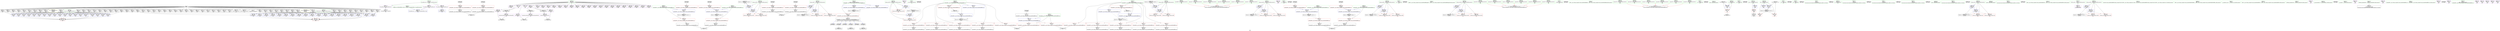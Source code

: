 digraph "SVFG" {
	label="SVFG";

	Node0x562de7686330 [shape=record,color=grey,label="{NodeID: 0\nNullPtr}"];
	Node0x562de7686330 -> Node0x562de767d500[style=solid];
	Node0x562de7686330 -> Node0x562de767d600[style=solid];
	Node0x562de7686330 -> Node0x562de767d6d0[style=solid];
	Node0x562de7686330 -> Node0x562de767d7a0[style=solid];
	Node0x562de7686330 -> Node0x562de767d870[style=solid];
	Node0x562de7686330 -> Node0x562de767d940[style=solid];
	Node0x562de7686330 -> Node0x562de767da10[style=solid];
	Node0x562de7686330 -> Node0x562de767dae0[style=solid];
	Node0x562de7686330 -> Node0x562de767dbb0[style=solid];
	Node0x562de7686330 -> Node0x562de767dc80[style=solid];
	Node0x562de7686330 -> Node0x562de767dd50[style=solid];
	Node0x562de7686330 -> Node0x562de767de20[style=solid];
	Node0x562de7686330 -> Node0x562de767def0[style=solid];
	Node0x562de7686330 -> Node0x562de767dfc0[style=solid];
	Node0x562de7686330 -> Node0x562de767e090[style=solid];
	Node0x562de7686330 -> Node0x562de767e160[style=solid];
	Node0x562de7686330 -> Node0x562de767e230[style=solid];
	Node0x562de7686330 -> Node0x562de767e300[style=solid];
	Node0x562de7686330 -> Node0x562de767e3d0[style=solid];
	Node0x562de7686330 -> Node0x562de767e4a0[style=solid];
	Node0x562de7686330 -> Node0x562de767e570[style=solid];
	Node0x562de7686330 -> Node0x562de767e640[style=solid];
	Node0x562de7686330 -> Node0x562de767e710[style=solid];
	Node0x562de7686330 -> Node0x562de767e7e0[style=solid];
	Node0x562de7686330 -> Node0x562de767e8b0[style=solid];
	Node0x562de7686330 -> Node0x562de767e980[style=solid];
	Node0x562de7686330 -> Node0x562de767ea50[style=solid];
	Node0x562de7686330 -> Node0x562de767eb20[style=solid];
	Node0x562de7686330 -> Node0x562de767ebf0[style=solid];
	Node0x562de7686330 -> Node0x562de767ecc0[style=solid];
	Node0x562de7686330 -> Node0x562de7683880[style=solid];
	Node0x562de7686330 -> Node0x562de7683950[style=solid];
	Node0x562de7686330 -> Node0x562de7683a20[style=solid];
	Node0x562de7686330 -> Node0x562de7683af0[style=solid];
	Node0x562de7686330 -> Node0x562de7683bc0[style=solid];
	Node0x562de7686330 -> Node0x562de7683c90[style=solid];
	Node0x562de7686330 -> Node0x562de7683d60[style=solid];
	Node0x562de7686330 -> Node0x562de7683e30[style=solid];
	Node0x562de7686330 -> Node0x562de7683f00[style=solid];
	Node0x562de7686330 -> Node0x562de7683fd0[style=solid];
	Node0x562de7686330 -> Node0x562de76840a0[style=solid];
	Node0x562de7686330 -> Node0x562de7684170[style=solid];
	Node0x562de7686330 -> Node0x562de7684240[style=solid];
	Node0x562de7686330 -> Node0x562de7684310[style=solid];
	Node0x562de7686330 -> Node0x562de76843e0[style=solid];
	Node0x562de7686330 -> Node0x562de76844b0[style=solid];
	Node0x562de7686330 -> Node0x562de7684580[style=solid];
	Node0x562de7686330 -> Node0x562de7684650[style=solid];
	Node0x562de7686330 -> Node0x562de7684720[style=solid];
	Node0x562de7686330 -> Node0x562de767f830[style=solid];
	Node0x562de7686330 -> Node0x562de767f8c0[style=solid];
	Node0x562de7686330 -> Node0x562de767f990[style=solid];
	Node0x562de7686330 -> Node0x562de767fa60[style=solid];
	Node0x562de7686330 -> Node0x562de767fb30[style=solid];
	Node0x562de7686330 -> Node0x562de767fc00[style=solid];
	Node0x562de7686330 -> Node0x562de767fcd0[style=solid];
	Node0x562de7686330 -> Node0x562de767fda0[style=solid];
	Node0x562de7686330 -> Node0x562de767fe70[style=solid];
	Node0x562de7686330 -> Node0x562de767ff40[style=solid];
	Node0x562de7686330 -> Node0x562de7680010[style=solid];
	Node0x562de7686330 -> Node0x562de76b1400[style=solid];
	Node0x562de771d160 [shape=record,color=black,label="{NodeID: 692\n128 = PHI()\n}"];
	Node0x562de771d160 -> Node0x562de7683410[style=solid];
	Node0x562de76b2610 [shape=record,color=blue,label="{NodeID: 277\n189\<--332\nehselector.slot\<--\nmain\n}"];
	Node0x562de76b2610 -> Node0x562de76b0290[style=dashed];
	Node0x562de76a8b00 [shape=record,color=purple,label="{NodeID: 194\n516\<--185\narrayidx155\<--s\nmain\n}"];
	Node0x562de7683c90 [shape=record,color=black,label="{NodeID: 111\n463\<--3\n\<--dummyVal\nmain\n}"];
	Node0x562de7683c90 -> Node0x562de76b3c00[style=solid];
	Node0x562de7682680 [shape=record,color=green,label="{NodeID: 28\n66\<--67\nc4\<--c4_field_insensitive\n_Z5checkNSt7__cxx1112basic_stringIcSt11char_traitsIcESaIcEEES4_S4_\n}"];
	Node0x562de7682680 -> Node0x562de76a9660[style=solid];
	Node0x562de7682680 -> Node0x562de76b1ab0[style=solid];
	Node0x562de76e0470 [shape=record,color=black,label="{NodeID: 554\nMR_32V_2 = PHI(MR_32V_4, MR_32V_1, )\npts\{208 \}\n}"];
	Node0x562de76e0470 -> Node0x562de76b2200[style=dashed];
	Node0x562de76b3cd0 [shape=record,color=blue,label="{NodeID: 305\n189\<--465\nehselector.slot\<--\nmain\n}"];
	Node0x562de76b3cd0 -> Node0x562de76b0290[style=dashed];
	Node0x562de76830d0 [shape=record,color=red,label="{NodeID: 222\n94\<--93\n\<--call6\n_Z5checkNSt7__cxx1112basic_stringIcSt11char_traitsIcESaIcEEES4_S4_\n}"];
	Node0x562de76830d0 -> Node0x562de7680520[style=solid];
	Node0x562de7680380 [shape=record,color=black,label="{NodeID: 139\n90\<--89\nconv4\<--\n_Z5checkNSt7__cxx1112basic_stringIcSt11char_traitsIcESaIcEEES4_S4_\n}"];
	Node0x562de7680380 -> Node0x562de76c2b60[style=solid];
	Node0x562de767c340 [shape=record,color=green,label="{NodeID: 56\n221\<--222\ncleanup.cond87\<--cleanup.cond87_field_insensitive\nmain\n}"];
	Node0x562de767c340 -> Node0x562de76b09e0[style=solid];
	Node0x562de767c340 -> Node0x562de76b0ab0[style=solid];
	Node0x562de767c340 -> Node0x562de76b3170[style=solid];
	Node0x562de767c340 -> Node0x562de76b33e0[style=solid];
	Node0x562de76c0040 [shape=record,color=black,label="{NodeID: 499\n521 = PHI(165, 519, )\n}"];
	Node0x562de76b0f90 [shape=record,color=red,label="{NodeID: 250\n581\<--239\ncleanup.is_active174\<--cleanup.cond153\nmain\n}"];
	Node0x562de76aab90 [shape=record,color=purple,label="{NodeID: 167\n497\<--17\n\<--.str.4\nmain\n}"];
	Node0x562de767dbb0 [shape=record,color=black,label="{NodeID: 84\n342\<--3\n\<--dummyVal\nmain\n}"];
	Node0x562de767dbb0 -> Node0x562de76b2880[style=solid];
	Node0x562de7663090 [shape=record,color=green,label="{NodeID: 1\n7\<--1\n__dso_handle\<--dummyObj\nGlob }"];
	Node0x562de771d260 [shape=record,color=black,label="{NodeID: 693\n539 = PHI()\n}"];
	Node0x562de76b26e0 [shape=record,color=blue,label="{NodeID: 278\n187\<--336\nexn.slot\<--\nmain\n}"];
	Node0x562de76b26e0 -> Node0x562de76b01c0[style=dashed];
	Node0x562de76a8bd0 [shape=record,color=purple,label="{NodeID: 195\n602\<--185\narray.begin196\<--s\nmain\n}"];
	Node0x562de76a8bd0 -> Node0x562de76c23e0[style=solid];
	Node0x562de7683d60 [shape=record,color=black,label="{NodeID: 112\n465\<--3\n\<--dummyVal\nmain\n}"];
	Node0x562de7683d60 -> Node0x562de76b3cd0[style=solid];
	Node0x562de7682750 [shape=record,color=green,label="{NodeID: 29\n68\<--69\ni\<--i_field_insensitive\n_Z5checkNSt7__cxx1112basic_stringIcSt11char_traitsIcESaIcEEES4_S4_\n}"];
	Node0x562de7682750 -> Node0x562de76a9730[style=solid];
	Node0x562de7682750 -> Node0x562de76a9800[style=solid];
	Node0x562de7682750 -> Node0x562de76a98d0[style=solid];
	Node0x562de7682750 -> Node0x562de76828b0[style=solid];
	Node0x562de7682750 -> Node0x562de7682980[style=solid];
	Node0x562de7682750 -> Node0x562de7682a50[style=solid];
	Node0x562de7682750 -> Node0x562de76b15d0[style=solid];
	Node0x562de7682750 -> Node0x562de76b1840[style=solid];
	Node0x562de76e0970 [shape=record,color=black,label="{NodeID: 555\nMR_34V_2 = PHI(MR_34V_4, MR_34V_1, )\npts\{218 \}\n}"];
	Node0x562de76e0970 -> Node0x562de76b30a0[style=dashed];
	Node0x562de76b3da0 [shape=record,color=blue,label="{NodeID: 306\n187\<--469\nexn.slot\<--\nmain\n}"];
	Node0x562de76b3da0 -> Node0x562de76b01c0[style=dashed];
	Node0x562de76831a0 [shape=record,color=red,label="{NodeID: 223\n101\<--100\n\<--call10\n_Z5checkNSt7__cxx1112basic_stringIcSt11char_traitsIcESaIcEEES4_S4_\n}"];
	Node0x562de76831a0 -> Node0x562de76b16a0[style=solid];
	Node0x562de7680450 [shape=record,color=black,label="{NodeID: 140\n92\<--91\nconv5\<--\n_Z5checkNSt7__cxx1112basic_stringIcSt11char_traitsIcESaIcEEES4_S4_\n}"];
	Node0x562de767c410 [shape=record,color=green,label="{NodeID: 57\n223\<--224\nagg.tmp88\<--agg.tmp88_field_insensitive\nmain\n|{<s0>49}}"];
	Node0x562de767c410:s0 -> Node0x562de771e7f0[style=solid,color=red];
	Node0x562de76c05e0 [shape=record,color=black,label="{NodeID: 500\n618 = PHI(616, 619, )\n}"];
	Node0x562de76c05e0 -> Node0x562de76a90b0[style=solid];
	Node0x562de76b1060 [shape=record,color=red,label="{NodeID: 251\n522\<--243\ncleanup.is_active163\<--cleanup.cond158\nmain\n}"];
	Node0x562de76aac60 [shape=record,color=purple,label="{NodeID: 168\n600\<--19\n\<--.str.5\nmain\n}"];
	Node0x562de767dc80 [shape=record,color=black,label="{NodeID: 85\n344\<--3\n\<--dummyVal\nmain\n}"];
	Node0x562de767dc80 -> Node0x562de76b2950[style=solid];
	Node0x562de7667220 [shape=record,color=green,label="{NodeID: 2\n8\<--1\n.str\<--dummyObj\nGlob }"];
	Node0x562de771d330 [shape=record,color=black,label="{NodeID: 694\n247 = PHI()\n}"];
	Node0x562de76b27b0 [shape=record,color=blue,label="{NodeID: 279\n189\<--338\nehselector.slot\<--\nmain\n}"];
	Node0x562de76b27b0 -> Node0x562de76b0290[style=dashed];
	Node0x562de76a8ca0 [shape=record,color=purple,label="{NodeID: 196\n603\<--185\n\<--s\nmain\n}"];
	Node0x562de76a8ca0 -> Node0x562de76bfaa0[style=solid];
	Node0x562de7683e30 [shape=record,color=black,label="{NodeID: 113\n468\<--3\n\<--dummyVal\nmain\n}"];
	Node0x562de7681210 [shape=record,color=green,label="{NodeID: 30\n70\<--71\ni13\<--i13_field_insensitive\n_Z5checkNSt7__cxx1112basic_stringIcSt11char_traitsIcESaIcEEES4_S4_\n}"];
	Node0x562de7681210 -> Node0x562de7682b20[style=solid];
	Node0x562de7681210 -> Node0x562de7682bf0[style=solid];
	Node0x562de7681210 -> Node0x562de7682cc0[style=solid];
	Node0x562de7681210 -> Node0x562de7682d90[style=solid];
	Node0x562de7681210 -> Node0x562de7682e60[style=solid];
	Node0x562de7681210 -> Node0x562de7682f30[style=solid];
	Node0x562de7681210 -> Node0x562de76b1910[style=solid];
	Node0x562de7681210 -> Node0x562de76b1b80[style=solid];
	Node0x562de76e0e70 [shape=record,color=black,label="{NodeID: 556\nMR_36V_2 = PHI(MR_36V_4, MR_36V_1, )\npts\{222 \}\n}"];
	Node0x562de76e0e70 -> Node0x562de76b3170[style=dashed];
	Node0x562de76b3e70 [shape=record,color=blue,label="{NodeID: 307\n189\<--471\nehselector.slot\<--\nmain\n}"];
	Node0x562de76b3e70 -> Node0x562de76b0290[style=dashed];
	Node0x562de7683270 [shape=record,color=red,label="{NodeID: 224\n106\<--105\n\<--call12\n_Z5checkNSt7__cxx1112basic_stringIcSt11char_traitsIcESaIcEEES4_S4_\n}"];
	Node0x562de7683270 -> Node0x562de76b1770[style=solid];
	Node0x562de7680520 [shape=record,color=black,label="{NodeID: 141\n95\<--94\nconv7\<--\n_Z5checkNSt7__cxx1112basic_stringIcSt11char_traitsIcESaIcEEES4_S4_\n}"];
	Node0x562de7680520 -> Node0x562de76c2b60[style=solid];
	Node0x562de767c4e0 [shape=record,color=green,label="{NodeID: 58\n225\<--226\ncleanup.cond92\<--cleanup.cond92_field_insensitive\nmain\n}"];
	Node0x562de767c4e0 -> Node0x562de76b0b80[style=solid];
	Node0x562de767c4e0 -> Node0x562de76b0c50[style=solid];
	Node0x562de767c4e0 -> Node0x562de76b3240[style=solid];
	Node0x562de767c4e0 -> Node0x562de76b34b0[style=solid];
	Node0x562de76c0b80 [shape=record,color=black,label="{NodeID: 501\n307 = PHI(165, 305, )\n}"];
	Node0x562de76b1130 [shape=record,color=red,label="{NodeID: 252\n576\<--243\ncleanup.is_active167\<--cleanup.cond158\nmain\n}"];
	Node0x562de76aad30 [shape=record,color=purple,label="{NodeID: 169\n655\<--21\nllvm.global_ctors_0\<--llvm.global_ctors\nGlob }"];
	Node0x562de76aad30 -> Node0x562de76b1200[style=solid];
	Node0x562de767dd50 [shape=record,color=black,label="{NodeID: 86\n347\<--3\n\<--dummyVal\nmain\n}"];
	Node0x562de767ba40 [shape=record,color=green,label="{NodeID: 3\n10\<--1\n.str.1\<--dummyObj\nGlob }"];
	Node0x562de771d400 [shape=record,color=black,label="{NodeID: 695\n260 = PHI()\n}"];
	Node0x562de76b2880 [shape=record,color=blue,label="{NodeID: 280\n187\<--342\nexn.slot\<--\nmain\n}"];
	Node0x562de76b2880 -> Node0x562de76b01c0[style=dashed];
	Node0x562de76a8d70 [shape=record,color=purple,label="{NodeID: 197\n615\<--185\narray.begin199\<--s\nmain\n}"];
	Node0x562de76a8d70 -> Node0x562de76c2860[style=solid];
	Node0x562de7683f00 [shape=record,color=black,label="{NodeID: 114\n469\<--3\n\<--dummyVal\nmain\n}"];
	Node0x562de7683f00 -> Node0x562de76b3da0[style=solid];
	Node0x562de76812e0 [shape=record,color=green,label="{NodeID: 31\n73\<--74\n_ZNKSt7__cxx1112basic_stringIcSt11char_traitsIcESaIcEE6lengthEv\<--_ZNKSt7__cxx1112basic_stringIcSt11char_traitsIcESaIcEE6lengthEv_field_insensitive\n}"];
	Node0x562de76e1370 [shape=record,color=black,label="{NodeID: 557\nMR_38V_2 = PHI(MR_38V_4, MR_38V_1, )\npts\{226 \}\n}"];
	Node0x562de76e1370 -> Node0x562de76b3240[style=dashed];
	Node0x562de76b3f40 [shape=record,color=blue,label="{NodeID: 308\n235\<--162\ncleanup.cond148\<--\nmain\n}"];
	Node0x562de76b3f40 -> Node0x562de76b0d20[style=dashed];
	Node0x562de76b3f40 -> Node0x562de76b41b0[style=dashed];
	Node0x562de76b3f40 -> Node0x562de76e1870[style=dashed];
	Node0x562de7683340 [shape=record,color=red,label="{NodeID: 225\n124\<--123\n\<--call18\n_Z5checkNSt7__cxx1112basic_stringIcSt11char_traitsIcESaIcEEES4_S4_\n}"];
	Node0x562de7683340 -> Node0x562de76a99b0[style=solid];
	Node0x562de76805f0 [shape=record,color=black,label="{NodeID: 142\n99\<--98\nconv9\<--\n_Z5checkNSt7__cxx1112basic_stringIcSt11char_traitsIcESaIcEEES4_S4_\n}"];
	Node0x562de767c5b0 [shape=record,color=green,label="{NodeID: 59\n227\<--228\nagg.tmp130\<--agg.tmp130_field_insensitive\nmain\n|{<s0>68}}"];
	Node0x562de767c5b0:s0 -> Node0x562de7718730[style=solid,color=red];
	Node0x562de76c1120 [shape=record,color=black,label="{NodeID: 502\n418 = PHI(165, 416, )\n}"];
	Node0x562de76b1200 [shape=record,color=blue,label="{NodeID: 253\n655\<--22\nllvm.global_ctors_0\<--\nGlob }"];
	Node0x562de76aae00 [shape=record,color=purple,label="{NodeID: 170\n656\<--21\nllvm.global_ctors_1\<--llvm.global_ctors\nGlob }"];
	Node0x562de76aae00 -> Node0x562de76b1300[style=solid];
	Node0x562de767de20 [shape=record,color=black,label="{NodeID: 87\n348\<--3\n\<--dummyVal\nmain\n}"];
	Node0x562de767de20 -> Node0x562de76b2a20[style=solid];
	Node0x562de7668540 [shape=record,color=green,label="{NodeID: 4\n12\<--1\n_ZSt3cin\<--dummyObj\nGlob }"];
	Node0x562de771d500 [shape=record,color=black,label="{NodeID: 696\n264 = PHI()\n}"];
	Node0x562de76b2950 [shape=record,color=blue,label="{NodeID: 281\n189\<--344\nehselector.slot\<--\nmain\n}"];
	Node0x562de76b2950 -> Node0x562de76b0290[style=dashed];
	Node0x562de76a8e40 [shape=record,color=purple,label="{NodeID: 198\n616\<--185\n\<--s\nmain\n}"];
	Node0x562de76a8e40 -> Node0x562de76c05e0[style=solid];
	Node0x562de7683fd0 [shape=record,color=black,label="{NodeID: 115\n471\<--3\n\<--dummyVal\nmain\n}"];
	Node0x562de7683fd0 -> Node0x562de76b3e70[style=solid];
	Node0x562de76813b0 [shape=record,color=green,label="{NodeID: 32\n87\<--88\n_ZNSt7__cxx1112basic_stringIcSt11char_traitsIcESaIcEEixEm\<--_ZNSt7__cxx1112basic_stringIcSt11char_traitsIcESaIcEEixEm_field_insensitive\n}"];
	Node0x562de76e1870 [shape=record,color=black,label="{NodeID: 558\nMR_40V_2 = PHI(MR_40V_4, MR_40V_1, )\npts\{236 \}\n}"];
	Node0x562de76e1870 -> Node0x562de76b3f40[style=dashed];
	Node0x562de76b4010 [shape=record,color=blue,label="{NodeID: 309\n239\<--162\ncleanup.cond153\<--\nmain\n}"];
	Node0x562de76b4010 -> Node0x562de76b0ec0[style=dashed];
	Node0x562de76b4010 -> Node0x562de76b4280[style=dashed];
	Node0x562de76b4010 -> Node0x562de76e1d70[style=dashed];
	Node0x562de7683410 [shape=record,color=red,label="{NodeID: 226\n129\<--128\n\<--call21\n_Z5checkNSt7__cxx1112basic_stringIcSt11char_traitsIcESaIcEEES4_S4_\n}"];
	Node0x562de7683410 -> Node0x562de76a9b50[style=solid];
	Node0x562de76806c0 [shape=record,color=black,label="{NodeID: 143\n104\<--103\nconv11\<--\n_Z5checkNSt7__cxx1112basic_stringIcSt11char_traitsIcESaIcEEES4_S4_\n}"];
	Node0x562de767c680 [shape=record,color=green,label="{NodeID: 60\n229\<--230\nagg.tmp133\<--agg.tmp133_field_insensitive\nmain\n|{<s0>68}}"];
	Node0x562de767c680:s0 -> Node0x562de771e000[style=solid,color=red];
	Node0x562de76c16c0 [shape=record,color=black,label="{NodeID: 503\n268 = PHI(265, 269, )\n}"];
	Node0x562de76c16c0 -> Node0x562de76a8f10[style=solid];
	Node0x562de76b1300 [shape=record,color=blue,label="{NodeID: 254\n656\<--23\nllvm.global_ctors_1\<--_GLOBAL__sub_I_BeatrixKiddo_2_0.cpp\nGlob }"];
	Node0x562de76aaf00 [shape=record,color=purple,label="{NodeID: 171\n657\<--21\nllvm.global_ctors_2\<--llvm.global_ctors\nGlob }"];
	Node0x562de76aaf00 -> Node0x562de76b1400[style=solid];
	Node0x562de767def0 [shape=record,color=black,label="{NodeID: 88\n350\<--3\n\<--dummyVal\nmain\n}"];
	Node0x562de767def0 -> Node0x562de76b2af0[style=solid];
	Node0x562de7668740 [shape=record,color=green,label="{NodeID: 5\n13\<--1\n.str.2\<--dummyObj\nGlob }"];
	Node0x562de771d600 [shape=record,color=black,label="{NodeID: 697\n280 = PHI()\n}"];
	Node0x562de76b2a20 [shape=record,color=blue,label="{NodeID: 282\n187\<--348\nexn.slot\<--\nmain\n}"];
	Node0x562de76b2a20 -> Node0x562de76b01c0[style=dashed];
	Node0x562de76a8f10 [shape=record,color=purple,label="{NodeID: 199\n269\<--268\narrayctor.next\<--arrayctor.cur\nmain\n}"];
	Node0x562de76a8f10 -> Node0x562de76c16c0[style=solid];
	Node0x562de76a8f10 -> Node0x562de76c2260[style=solid];
	Node0x562de76840a0 [shape=record,color=black,label="{NodeID: 116\n541\<--3\n\<--dummyVal\nmain\n}"];
	Node0x562de7681480 [shape=record,color=green,label="{NodeID: 33\n174\<--175\nmain\<--main_field_insensitive\n}"];
	Node0x562de76dc860 [shape=record,color=yellow,style=double,label="{NodeID: 642\n24V_1 = ENCHI(MR_24V_0)\npts\{188 \}\nFun[main]}"];
	Node0x562de76dc860 -> Node0x562de76b2540[style=dashed];
	Node0x562de76dc860 -> Node0x562de76b26e0[style=dashed];
	Node0x562de76dc860 -> Node0x562de76b2880[style=dashed];
	Node0x562de76dc860 -> Node0x562de76b2a20[style=dashed];
	Node0x562de76dc860 -> Node0x562de76b2bc0[style=dashed];
	Node0x562de76dc860 -> Node0x562de76b2d60[style=dashed];
	Node0x562de76dc860 -> Node0x562de76b2f00[style=dashed];
	Node0x562de76dc860 -> Node0x562de76b3580[style=dashed];
	Node0x562de76dc860 -> Node0x562de76b3720[style=dashed];
	Node0x562de76dc860 -> Node0x562de76b38c0[style=dashed];
	Node0x562de76dc860 -> Node0x562de76b3a60[style=dashed];
	Node0x562de76dc860 -> Node0x562de76b3c00[style=dashed];
	Node0x562de76dc860 -> Node0x562de76b3da0[style=dashed];
	Node0x562de76dc860 -> Node0x562de76b4420[style=dashed];
	Node0x562de76dc860 -> Node0x562de76b45c0[style=dashed];
	Node0x562de76dc860 -> Node0x562de76b4760[style=dashed];
	Node0x562de76dc860 -> Node0x562de76b4900[style=dashed];
	Node0x562de76dc860 -> Node0x562de76b4aa0[style=dashed];
	Node0x562de76dc860 -> Node0x562de76b4c40[style=dashed];
	Node0x562de76e1d70 [shape=record,color=black,label="{NodeID: 559\nMR_42V_2 = PHI(MR_42V_4, MR_42V_1, )\npts\{240 \}\n}"];
	Node0x562de76e1d70 -> Node0x562de76b4010[style=dashed];
	Node0x562de76b40e0 [shape=record,color=blue,label="{NodeID: 310\n243\<--162\ncleanup.cond158\<--\nmain\n}"];
	Node0x562de76b40e0 -> Node0x562de76b1060[style=dashed];
	Node0x562de76b40e0 -> Node0x562de76b4350[style=dashed];
	Node0x562de76b40e0 -> Node0x562de76e2270[style=dashed];
	Node0x562de76834e0 [shape=record,color=red,label="{NodeID: 227\n136\<--135\n\<--call26\n_Z5checkNSt7__cxx1112basic_stringIcSt11char_traitsIcESaIcEEES4_S4_\n}"];
	Node0x562de76834e0 -> Node0x562de76b19e0[style=solid];
	Node0x562de7680790 [shape=record,color=black,label="{NodeID: 144\n122\<--121\nconv17\<--\n_Z5checkNSt7__cxx1112basic_stringIcSt11char_traitsIcESaIcEEES4_S4_\n}"];
	Node0x562de767c750 [shape=record,color=green,label="{NodeID: 61\n231\<--232\nagg.tmp137\<--agg.tmp137_field_insensitive\nmain\n|{<s0>68}}"];
	Node0x562de767c750:s0 -> Node0x562de771e7f0[style=solid,color=red];
	Node0x562de76c1c60 [shape=record,color=grey,label="{NodeID: 504\n253 = Binary(252, 254, )\n}"];
	Node0x562de76c1c60 -> Node0x562de76b1f90[style=solid];
	Node0x562de76b1400 [shape=record,color=blue, style = dotted,label="{NodeID: 255\n657\<--3\nllvm.global_ctors_2\<--dummyVal\nGlob }"];
	Node0x562de76ab000 [shape=record,color=purple,label="{NodeID: 172\n265\<--185\narray.begin\<--s\nmain\n}"];
	Node0x562de76ab000 -> Node0x562de76c16c0[style=solid];
	Node0x562de767dfc0 [shape=record,color=black,label="{NodeID: 89\n353\<--3\n\<--dummyVal\nmain\n}"];
	Node0x562de7667370 [shape=record,color=green,label="{NodeID: 6\n15\<--1\n.str.3\<--dummyObj\nGlob }"];
	Node0x562de771d760 [shape=record,color=black,label="{NodeID: 698\n282 = PHI()\n}"];
	Node0x562de76b2af0 [shape=record,color=blue,label="{NodeID: 283\n189\<--350\nehselector.slot\<--\nmain\n}"];
	Node0x562de76b2af0 -> Node0x562de76b0290[style=dashed];
	Node0x562de76a8fe0 [shape=record,color=purple,label="{NodeID: 200\n606\<--605\narraydestroy.element\<--arraydestroy.elementPast\nmain\n}"];
	Node0x562de76a8fe0 -> Node0x562de76bfaa0[style=solid];
	Node0x562de76a8fe0 -> Node0x562de76c23e0[style=solid];
	Node0x562de7684170 [shape=record,color=black,label="{NodeID: 117\n542\<--3\n\<--dummyVal\nmain\n}"];
	Node0x562de7684170 -> Node0x562de76b4420[style=solid];
	Node0x562de7681550 [shape=record,color=green,label="{NodeID: 34\n177\<--178\nretval\<--retval_field_insensitive\nmain\n}"];
	Node0x562de7681550 -> Node0x562de7683680[style=solid];
	Node0x562de7681550 -> Node0x562de76b1df0[style=solid];
	Node0x562de76dc940 [shape=record,color=yellow,style=double,label="{NodeID: 643\n26V_1 = ENCHI(MR_26V_0)\npts\{190 \}\nFun[main]}"];
	Node0x562de76dc940 -> Node0x562de76b2610[style=dashed];
	Node0x562de76dc940 -> Node0x562de76b27b0[style=dashed];
	Node0x562de76dc940 -> Node0x562de76b2950[style=dashed];
	Node0x562de76dc940 -> Node0x562de76b2af0[style=dashed];
	Node0x562de76dc940 -> Node0x562de76b2c90[style=dashed];
	Node0x562de76dc940 -> Node0x562de76b2e30[style=dashed];
	Node0x562de76dc940 -> Node0x562de76b2fd0[style=dashed];
	Node0x562de76dc940 -> Node0x562de76b3650[style=dashed];
	Node0x562de76dc940 -> Node0x562de76b37f0[style=dashed];
	Node0x562de76dc940 -> Node0x562de76b3990[style=dashed];
	Node0x562de76dc940 -> Node0x562de76b3b30[style=dashed];
	Node0x562de76dc940 -> Node0x562de76b3cd0[style=dashed];
	Node0x562de76dc940 -> Node0x562de76b3e70[style=dashed];
	Node0x562de76dc940 -> Node0x562de76b44f0[style=dashed];
	Node0x562de76dc940 -> Node0x562de76b4690[style=dashed];
	Node0x562de76dc940 -> Node0x562de76b4830[style=dashed];
	Node0x562de76dc940 -> Node0x562de76b49d0[style=dashed];
	Node0x562de76dc940 -> Node0x562de76b4b70[style=dashed];
	Node0x562de76dc940 -> Node0x562de76b4d10[style=dashed];
	Node0x562de76e2270 [shape=record,color=black,label="{NodeID: 560\nMR_44V_2 = PHI(MR_44V_4, MR_44V_1, )\npts\{244 \}\n}"];
	Node0x562de76e2270 -> Node0x562de76b40e0[style=dashed];
	Node0x562de76b41b0 [shape=record,color=blue,label="{NodeID: 311\n235\<--165\ncleanup.cond148\<--\nmain\n}"];
	Node0x562de76b41b0 -> Node0x562de76b0d20[style=dashed];
	Node0x562de76b41b0 -> Node0x562de76b0df0[style=dashed];
	Node0x562de76b41b0 -> Node0x562de76e1870[style=dashed];
	Node0x562de76835b0 [shape=record,color=red,label="{NodeID: 228\n141\<--140\n\<--call28\n_Z5checkNSt7__cxx1112basic_stringIcSt11char_traitsIcESaIcEEES4_S4_\n}"];
	Node0x562de76835b0 -> Node0x562de76b1ab0[style=solid];
	Node0x562de76a99b0 [shape=record,color=black,label="{NodeID: 145\n125\<--124\nconv19\<--\n_Z5checkNSt7__cxx1112basic_stringIcSt11char_traitsIcESaIcEEES4_S4_\n}"];
	Node0x562de76a99b0 -> Node0x562de76c2fe0[style=solid];
	Node0x562de767c820 [shape=record,color=green,label="{NodeID: 62\n233\<--234\nagg.tmp145\<--agg.tmp145_field_insensitive\nmain\n|{<s0>72}}"];
	Node0x562de767c820:s0 -> Node0x562de7718730[style=solid,color=red];
	Node0x562de76c1de0 [shape=record,color=grey,label="{NodeID: 505\n612 = Binary(611, 112, )\n}"];
	Node0x562de76c1de0 -> Node0x562de76b4de0[style=solid];
	Node0x562de76b1500 [shape=record,color=blue,label="{NodeID: 256\n58\<--75\nn\<--conv\n_Z5checkNSt7__cxx1112basic_stringIcSt11char_traitsIcESaIcEEES4_S4_\n}"];
	Node0x562de76b1500 -> Node0x562de76a9250[style=dashed];
	Node0x562de76b1500 -> Node0x562de76a9320[style=dashed];
	Node0x562de76ab0d0 [shape=record,color=purple,label="{NodeID: 173\n266\<--185\narrayctor.end\<--s\nmain\n}"];
	Node0x562de76ab0d0 -> Node0x562de76c2260[style=solid];
	Node0x562de767e090 [shape=record,color=black,label="{NodeID: 90\n354\<--3\n\<--dummyVal\nmain\n}"];
	Node0x562de767e090 -> Node0x562de76b2bc0[style=solid];
	Node0x562de7667400 [shape=record,color=green,label="{NodeID: 7\n17\<--1\n.str.4\<--dummyObj\nGlob }"];
	Node0x562de771d830 [shape=record,color=black,label="{NodeID: 699\n327 = PHI()\n}"];
	Node0x562de76b2bc0 [shape=record,color=blue,label="{NodeID: 284\n187\<--354\nexn.slot\<--\nmain\n}"];
	Node0x562de76b2bc0 -> Node0x562de76b01c0[style=dashed];
	Node0x562de76a90b0 [shape=record,color=purple,label="{NodeID: 201\n619\<--618\narraydestroy.element202\<--arraydestroy.elementPast201\nmain\n}"];
	Node0x562de76a90b0 -> Node0x562de76c05e0[style=solid];
	Node0x562de76a90b0 -> Node0x562de76c2860[style=solid];
	Node0x562de7684240 [shape=record,color=black,label="{NodeID: 118\n544\<--3\n\<--dummyVal\nmain\n}"];
	Node0x562de7684240 -> Node0x562de76b44f0[style=solid];
	Node0x562de7681620 [shape=record,color=green,label="{NodeID: 35\n179\<--180\nt\<--t_field_insensitive\nmain\n}"];
	Node0x562de7681620 -> Node0x562de7683750[style=solid];
	Node0x562de7681620 -> Node0x562de76b1f90[style=solid];
	Node0x562de76b4280 [shape=record,color=blue,label="{NodeID: 312\n239\<--165\ncleanup.cond153\<--\nmain\n}"];
	Node0x562de76b4280 -> Node0x562de76b0ec0[style=dashed];
	Node0x562de76b4280 -> Node0x562de76b0f90[style=dashed];
	Node0x562de76b4280 -> Node0x562de76e1d70[style=dashed];
	Node0x562de7683680 [shape=record,color=red,label="{NodeID: 229\n624\<--177\n\<--retval\nmain\n}"];
	Node0x562de7683680 -> Node0x562de76aa1d0[style=solid];
	Node0x562de76a9a80 [shape=record,color=black,label="{NodeID: 146\n127\<--126\nconv20\<--\n_Z5checkNSt7__cxx1112basic_stringIcSt11char_traitsIcESaIcEEES4_S4_\n}"];
	Node0x562de767c8f0 [shape=record,color=green,label="{NodeID: 63\n235\<--236\ncleanup.cond148\<--cleanup.cond148_field_insensitive\nmain\n}"];
	Node0x562de767c8f0 -> Node0x562de76b0d20[style=solid];
	Node0x562de767c8f0 -> Node0x562de76b0df0[style=solid];
	Node0x562de767c8f0 -> Node0x562de76b3f40[style=solid];
	Node0x562de767c8f0 -> Node0x562de76b41b0[style=solid];
	Node0x562de76c1f60 [shape=record,color=grey,label="{NodeID: 506\n111 = Binary(110, 112, )\n}"];
	Node0x562de76c1f60 -> Node0x562de76b1840[style=solid];
	Node0x562de76b15d0 [shape=record,color=blue,label="{NodeID: 257\n68\<--78\ni\<--\n_Z5checkNSt7__cxx1112basic_stringIcSt11char_traitsIcESaIcEEES4_S4_\n}"];
	Node0x562de76b15d0 -> Node0x562de76d4b40[style=dashed];
	Node0x562de76ab1a0 [shape=record,color=purple,label="{NodeID: 174\n275\<--185\narrayidx\<--s\nmain\n}"];
	Node0x562de767e160 [shape=record,color=black,label="{NodeID: 91\n356\<--3\n\<--dummyVal\nmain\n}"];
	Node0x562de767e160 -> Node0x562de76b2c90[style=solid];
	Node0x562de767bb60 [shape=record,color=green,label="{NodeID: 8\n19\<--1\n.str.5\<--dummyObj\nGlob }"];
	Node0x562de771d900 [shape=record,color=black,label="{NodeID: 700\n495 = PHI()\n}"];
	Node0x562de76b2c90 [shape=record,color=blue,label="{NodeID: 285\n189\<--356\nehselector.slot\<--\nmain\n}"];
	Node0x562de76b2c90 -> Node0x562de76b0290[style=dashed];
	Node0x562de76a9180 [shape=record,color=red,label="{NodeID: 202\n167\<--54\n\<--retval\n_Z5checkNSt7__cxx1112basic_stringIcSt11char_traitsIcESaIcEEES4_S4_\n}"];
	Node0x562de76a9180 -> Node0x562de76aa100[style=solid];
	Node0x562de7684310 [shape=record,color=black,label="{NodeID: 119\n547\<--3\n\<--dummyVal\nmain\n}"];
	Node0x562de76816f0 [shape=record,color=green,label="{NodeID: 36\n181\<--182\ntest\<--test_field_insensitive\nmain\n}"];
	Node0x562de76816f0 -> Node0x562de76b0060[style=solid];
	Node0x562de76816f0 -> Node0x562de76b00f0[style=solid];
	Node0x562de76816f0 -> Node0x562de76b1ec0[style=solid];
	Node0x562de76816f0 -> Node0x562de76b4de0[style=solid];
	Node0x562de76b4350 [shape=record,color=blue,label="{NodeID: 313\n243\<--165\ncleanup.cond158\<--\nmain\n}"];
	Node0x562de76b4350 -> Node0x562de76b1060[style=dashed];
	Node0x562de76b4350 -> Node0x562de76b1130[style=dashed];
	Node0x562de76b4350 -> Node0x562de76e2270[style=dashed];
	Node0x562de7683750 [shape=record,color=red,label="{NodeID: 230\n252\<--179\n\<--t\nmain\n}"];
	Node0x562de7683750 -> Node0x562de76c1c60[style=solid];
	Node0x562de7683750 -> Node0x562de76c26e0[style=solid];
	Node0x562de76a9b50 [shape=record,color=black,label="{NodeID: 147\n130\<--129\nconv22\<--\n_Z5checkNSt7__cxx1112basic_stringIcSt11char_traitsIcESaIcEEES4_S4_\n}"];
	Node0x562de76a9b50 -> Node0x562de76c2fe0[style=solid];
	Node0x562de767c9c0 [shape=record,color=green,label="{NodeID: 64\n237\<--238\nagg.tmp149\<--agg.tmp149_field_insensitive\nmain\n|{<s0>72}}"];
	Node0x562de767c9c0:s0 -> Node0x562de771e000[style=solid,color=red];
	Node0x562de76eb870 [shape=record,color=black,label="{NodeID: 590\nMR_10V_3 = PHI(MR_10V_2, MR_10V_1, )\npts\{65 \}\n}"];
	Node0x562de76eb870 -> Node0x562de76a9590[style=dashed];
	Node0x562de76c20e0 [shape=record,color=grey,label="{NodeID: 507\n146 = Binary(145, 112, )\n}"];
	Node0x562de76c20e0 -> Node0x562de76b1b80[style=solid];
	Node0x562de76b16a0 [shape=record,color=blue,label="{NodeID: 258\n60\<--101\nc1\<--\n_Z5checkNSt7__cxx1112basic_stringIcSt11char_traitsIcESaIcEEES4_S4_\n}"];
	Node0x562de76b16a0 -> Node0x562de76dac60[style=dashed];
	Node0x562de76ab270 [shape=record,color=purple,label="{NodeID: 175\n279\<--185\narrayidx4\<--s\nmain\n}"];
	Node0x562de767e230 [shape=record,color=black,label="{NodeID: 92\n359\<--3\n\<--dummyVal\nmain\n}"];
	Node0x562de767bbf0 [shape=record,color=green,label="{NodeID: 9\n22\<--1\n\<--dummyObj\nCan only get source location for instruction, argument, global var or function.}"];
	Node0x562de771da00 [shape=record,color=black,label="{NodeID: 701\n498 = PHI()\n}"];
	Node0x562de76b2d60 [shape=record,color=blue,label="{NodeID: 286\n187\<--360\nexn.slot\<--\nmain\n}"];
	Node0x562de76b2d60 -> Node0x562de76b01c0[style=dashed];
	Node0x562de76a9250 [shape=record,color=red,label="{NodeID: 203\n81\<--58\n\<--n\n_Z5checkNSt7__cxx1112basic_stringIcSt11char_traitsIcESaIcEEES4_S4_\n}"];
	Node0x562de76a9250 -> Node0x562de76c29e0[style=solid];
	Node0x562de76843e0 [shape=record,color=black,label="{NodeID: 120\n548\<--3\n\<--dummyVal\nmain\n}"];
	Node0x562de76843e0 -> Node0x562de76b45c0[style=solid];
	Node0x562de76817c0 [shape=record,color=green,label="{NodeID: 37\n183\<--184\nn\<--n_field_insensitive\nmain\n}"];
	Node0x562de76b4420 [shape=record,color=blue,label="{NodeID: 314\n187\<--542\nexn.slot\<--\nmain\n}"];
	Node0x562de76b4420 -> Node0x562de76b01c0[style=dashed];
	Node0x562de76b0060 [shape=record,color=red,label="{NodeID: 231\n258\<--181\n\<--test\nmain\n}"];
	Node0x562de76a9c20 [shape=record,color=black,label="{NodeID: 148\n134\<--133\nconv25\<--\n_Z5checkNSt7__cxx1112basic_stringIcSt11char_traitsIcESaIcEEES4_S4_\n}"];
	Node0x562de767ca90 [shape=record,color=green,label="{NodeID: 65\n239\<--240\ncleanup.cond153\<--cleanup.cond153_field_insensitive\nmain\n}"];
	Node0x562de767ca90 -> Node0x562de76b0ec0[style=solid];
	Node0x562de767ca90 -> Node0x562de76b0f90[style=solid];
	Node0x562de767ca90 -> Node0x562de76b4010[style=solid];
	Node0x562de767ca90 -> Node0x562de76b4280[style=solid];
	Node0x562de76ebd70 [shape=record,color=black,label="{NodeID: 591\nMR_12V_3 = PHI(MR_12V_2, MR_12V_1, )\npts\{67 \}\n}"];
	Node0x562de76ebd70 -> Node0x562de76a9660[style=dashed];
	Node0x562de76c2260 [shape=record,color=grey,label="{NodeID: 508\n273 = cmp(269, 266, )\n}"];
	Node0x562de76b1770 [shape=record,color=blue,label="{NodeID: 259\n62\<--106\nc2\<--\n_Z5checkNSt7__cxx1112basic_stringIcSt11char_traitsIcESaIcEEES4_S4_\n}"];
	Node0x562de76b1770 -> Node0x562de76db160[style=dashed];
	Node0x562de76ab340 [shape=record,color=purple,label="{NodeID: 176\n281\<--185\narrayidx7\<--s\nmain\n}"];
	Node0x562de767e300 [shape=record,color=black,label="{NodeID: 93\n360\<--3\n\<--dummyVal\nmain\n}"];
	Node0x562de767e300 -> Node0x562de76b2d60[style=solid];
	Node0x562de767bcc0 [shape=record,color=green,label="{NodeID: 10\n78\<--1\n\<--dummyObj\nCan only get source location for instruction, argument, global var or function.}"];
	Node0x562de771db00 [shape=record,color=black,label="{NodeID: 702\n392 = PHI()\n}"];
	Node0x562de76b2e30 [shape=record,color=blue,label="{NodeID: 287\n189\<--362\nehselector.slot\<--\nmain\n}"];
	Node0x562de76b2e30 -> Node0x562de76b0290[style=dashed];
	Node0x562de76a9320 [shape=record,color=red,label="{NodeID: 204\n118\<--58\n\<--n\n_Z5checkNSt7__cxx1112basic_stringIcSt11char_traitsIcESaIcEEES4_S4_\n}"];
	Node0x562de76a9320 -> Node0x562de76c2e60[style=solid];
	Node0x562de76844b0 [shape=record,color=black,label="{NodeID: 121\n550\<--3\n\<--dummyVal\nmain\n}"];
	Node0x562de76844b0 -> Node0x562de76b4690[style=solid];
	Node0x562de7681890 [shape=record,color=green,label="{NodeID: 38\n185\<--186\ns\<--s_field_insensitive\nmain\n}"];
	Node0x562de7681890 -> Node0x562de76ab000[style=solid];
	Node0x562de7681890 -> Node0x562de76ab0d0[style=solid];
	Node0x562de7681890 -> Node0x562de76ab1a0[style=solid];
	Node0x562de7681890 -> Node0x562de76ab270[style=solid];
	Node0x562de7681890 -> Node0x562de76ab340[style=solid];
	Node0x562de7681890 -> Node0x562de76ab410[style=solid];
	Node0x562de7681890 -> Node0x562de76ab4e0[style=solid];
	Node0x562de7681890 -> Node0x562de76ab5b0[style=solid];
	Node0x562de7681890 -> Node0x562de76ab680[style=solid];
	Node0x562de7681890 -> Node0x562de76ab750[style=solid];
	Node0x562de7681890 -> Node0x562de76ab820[style=solid];
	Node0x562de7681890 -> Node0x562de76ab8f0[style=solid];
	Node0x562de7681890 -> Node0x562de76ab9c0[style=solid];
	Node0x562de7681890 -> Node0x562de76aba90[style=solid];
	Node0x562de7681890 -> Node0x562de76abb60[style=solid];
	Node0x562de7681890 -> Node0x562de76abc30[style=solid];
	Node0x562de7681890 -> Node0x562de76abd00[style=solid];
	Node0x562de7681890 -> Node0x562de76abdd0[style=solid];
	Node0x562de7681890 -> Node0x562de76abea0[style=solid];
	Node0x562de7681890 -> Node0x562de76abf70[style=solid];
	Node0x562de7681890 -> Node0x562de76a8960[style=solid];
	Node0x562de7681890 -> Node0x562de76a8a30[style=solid];
	Node0x562de7681890 -> Node0x562de76a8b00[style=solid];
	Node0x562de7681890 -> Node0x562de76a8bd0[style=solid];
	Node0x562de7681890 -> Node0x562de76a8ca0[style=solid];
	Node0x562de7681890 -> Node0x562de76a8d70[style=solid];
	Node0x562de7681890 -> Node0x562de76a8e40[style=solid];
	Node0x562de76b44f0 [shape=record,color=blue,label="{NodeID: 315\n189\<--544\nehselector.slot\<--\nmain\n}"];
	Node0x562de76b44f0 -> Node0x562de76b0290[style=dashed];
	Node0x562de76b00f0 [shape=record,color=red,label="{NodeID: 232\n611\<--181\n\<--test\nmain\n}"];
	Node0x562de76b00f0 -> Node0x562de76c1de0[style=solid];
	Node0x562de76a9cf0 [shape=record,color=black,label="{NodeID: 149\n139\<--138\nconv27\<--\n_Z5checkNSt7__cxx1112basic_stringIcSt11char_traitsIcESaIcEEES4_S4_\n}"];
	Node0x562de767cb60 [shape=record,color=green,label="{NodeID: 66\n241\<--242\nagg.tmp154\<--agg.tmp154_field_insensitive\nmain\n|{<s0>72}}"];
	Node0x562de767cb60:s0 -> Node0x562de771e7f0[style=solid,color=red];
	Node0x562de7718730 [shape=record,color=black,label="{NodeID: 675\n51 = PHI(191, 197, 209, 215, 227, 233, )\n0th arg _Z5checkNSt7__cxx1112basic_stringIcSt11char_traitsIcESaIcEEES4_S4_ }"];
	Node0x562de76c23e0 [shape=record,color=grey,label="{NodeID: 509\n608 = cmp(606, 602, )\n}"];
	Node0x562de76b1840 [shape=record,color=blue,label="{NodeID: 260\n68\<--111\ni\<--inc\n_Z5checkNSt7__cxx1112basic_stringIcSt11char_traitsIcESaIcEEES4_S4_\n}"];
	Node0x562de76b1840 -> Node0x562de76d4b40[style=dashed];
	Node0x562de76ab410 [shape=record,color=purple,label="{NodeID: 177\n283\<--185\narrayidx10\<--s\nmain\n}"];
	Node0x562de767e3d0 [shape=record,color=black,label="{NodeID: 94\n362\<--3\n\<--dummyVal\nmain\n}"];
	Node0x562de767e3d0 -> Node0x562de76b2e30[style=solid];
	Node0x562de7667900 [shape=record,color=green,label="{NodeID: 11\n112\<--1\n\<--dummyObj\nCan only get source location for instruction, argument, global var or function.}"];
	Node0x562de771dc00 [shape=record,color=black,label="{NodeID: 703\n395 = PHI()\n}"];
	Node0x562de76da760 [shape=record,color=black,label="{NodeID: 537\nMR_2V_3 = PHI(MR_2V_4, MR_2V_2, )\npts\{55 \}\n}"];
	Node0x562de76da760 -> Node0x562de76a9180[style=dashed];
	Node0x562de76b2f00 [shape=record,color=blue,label="{NodeID: 288\n187\<--366\nexn.slot\<--\nmain\n}"];
	Node0x562de76b2f00 -> Node0x562de76b01c0[style=dashed];
	Node0x562de76a93f0 [shape=record,color=red,label="{NodeID: 205\n149\<--60\n\<--c1\n_Z5checkNSt7__cxx1112basic_stringIcSt11char_traitsIcESaIcEEES4_S4_\n}"];
	Node0x562de76a93f0 -> Node0x562de76a9dc0[style=solid];
	Node0x562de7684580 [shape=record,color=black,label="{NodeID: 122\n553\<--3\n\<--dummyVal\nmain\n}"];
	Node0x562de7681960 [shape=record,color=green,label="{NodeID: 39\n187\<--188\nexn.slot\<--exn.slot_field_insensitive\nmain\n}"];
	Node0x562de7681960 -> Node0x562de76b01c0[style=solid];
	Node0x562de7681960 -> Node0x562de76b2540[style=solid];
	Node0x562de7681960 -> Node0x562de76b26e0[style=solid];
	Node0x562de7681960 -> Node0x562de76b2880[style=solid];
	Node0x562de7681960 -> Node0x562de76b2a20[style=solid];
	Node0x562de7681960 -> Node0x562de76b2bc0[style=solid];
	Node0x562de7681960 -> Node0x562de76b2d60[style=solid];
	Node0x562de7681960 -> Node0x562de76b2f00[style=solid];
	Node0x562de7681960 -> Node0x562de76b3580[style=solid];
	Node0x562de7681960 -> Node0x562de76b3720[style=solid];
	Node0x562de7681960 -> Node0x562de76b38c0[style=solid];
	Node0x562de7681960 -> Node0x562de76b3a60[style=solid];
	Node0x562de7681960 -> Node0x562de76b3c00[style=solid];
	Node0x562de7681960 -> Node0x562de76b3da0[style=solid];
	Node0x562de7681960 -> Node0x562de76b4420[style=solid];
	Node0x562de7681960 -> Node0x562de76b45c0[style=solid];
	Node0x562de7681960 -> Node0x562de76b4760[style=solid];
	Node0x562de7681960 -> Node0x562de76b4900[style=solid];
	Node0x562de7681960 -> Node0x562de76b4aa0[style=solid];
	Node0x562de7681960 -> Node0x562de76b4c40[style=solid];
	Node0x562de76b45c0 [shape=record,color=blue,label="{NodeID: 316\n187\<--548\nexn.slot\<--\nmain\n}"];
	Node0x562de76b45c0 -> Node0x562de76b01c0[style=dashed];
	Node0x562de76b01c0 [shape=record,color=red,label="{NodeID: 233\n626\<--187\nexn\<--exn.slot\nmain\n}"];
	Node0x562de76a9dc0 [shape=record,color=black,label="{NodeID: 150\n150\<--149\nconv33\<--\n_Z5checkNSt7__cxx1112basic_stringIcSt11char_traitsIcESaIcEEES4_S4_\n}"];
	Node0x562de76a9dc0 -> Node0x562de76c2ce0[style=solid];
	Node0x562de767cc30 [shape=record,color=green,label="{NodeID: 67\n243\<--244\ncleanup.cond158\<--cleanup.cond158_field_insensitive\nmain\n}"];
	Node0x562de767cc30 -> Node0x562de76b1060[style=solid];
	Node0x562de767cc30 -> Node0x562de76b1130[style=solid];
	Node0x562de767cc30 -> Node0x562de76b40e0[style=solid];
	Node0x562de767cc30 -> Node0x562de76b4350[style=solid];
	Node0x562de7718250 [shape=record,color=black,label="{NodeID: 676\n519 = PHI(50, )\n}"];
	Node0x562de7718250 -> Node0x562de76c0040[style=solid];
	Node0x562de76c2560 [shape=record,color=grey,label="{NodeID: 510\n159 = cmp(156, 158, )\n}"];
	Node0x562de76b1910 [shape=record,color=blue,label="{NodeID: 261\n70\<--78\ni13\<--\n_Z5checkNSt7__cxx1112basic_stringIcSt11char_traitsIcESaIcEEES4_S4_\n}"];
	Node0x562de76b1910 -> Node0x562de76f0d70[style=dashed];
	Node0x562de76ab4e0 [shape=record,color=purple,label="{NodeID: 178\n290\<--185\narrayidx13\<--s\nmain\n}"];
	Node0x562de767e4a0 [shape=record,color=black,label="{NodeID: 95\n365\<--3\n\<--dummyVal\nmain\n}"];
	Node0x562de76679d0 [shape=record,color=green,label="{NodeID: 12\n162\<--1\n\<--dummyObj\nCan only get source location for instruction, argument, global var or function.}"];
	Node0x562de771dd00 [shape=record,color=black,label="{NodeID: 704\n436 = PHI()\n}"];
	Node0x562de76dac60 [shape=record,color=black,label="{NodeID: 538\nMR_6V_3 = PHI(MR_6V_2, MR_6V_1, )\npts\{61 \}\n}"];
	Node0x562de76dac60 -> Node0x562de76a93f0[style=dashed];
	Node0x562de76b2fd0 [shape=record,color=blue,label="{NodeID: 289\n189\<--368\nehselector.slot\<--\nmain\n}"];
	Node0x562de76b2fd0 -> Node0x562de76b0290[style=dashed];
	Node0x562de76a94c0 [shape=record,color=red,label="{NodeID: 206\n155\<--62\n\<--c2\n_Z5checkNSt7__cxx1112basic_stringIcSt11char_traitsIcESaIcEEES4_S4_\n}"];
	Node0x562de76a94c0 -> Node0x562de76a9f60[style=solid];
	Node0x562de7684650 [shape=record,color=black,label="{NodeID: 123\n554\<--3\n\<--dummyVal\nmain\n}"];
	Node0x562de7684650 -> Node0x562de76b4760[style=solid];
	Node0x562de7681a30 [shape=record,color=green,label="{NodeID: 40\n189\<--190\nehselector.slot\<--ehselector.slot_field_insensitive\nmain\n}"];
	Node0x562de7681a30 -> Node0x562de76b0290[style=solid];
	Node0x562de7681a30 -> Node0x562de76b2610[style=solid];
	Node0x562de7681a30 -> Node0x562de76b27b0[style=solid];
	Node0x562de7681a30 -> Node0x562de76b2950[style=solid];
	Node0x562de7681a30 -> Node0x562de76b2af0[style=solid];
	Node0x562de7681a30 -> Node0x562de76b2c90[style=solid];
	Node0x562de7681a30 -> Node0x562de76b2e30[style=solid];
	Node0x562de7681a30 -> Node0x562de76b2fd0[style=solid];
	Node0x562de7681a30 -> Node0x562de76b3650[style=solid];
	Node0x562de7681a30 -> Node0x562de76b37f0[style=solid];
	Node0x562de7681a30 -> Node0x562de76b3990[style=solid];
	Node0x562de7681a30 -> Node0x562de76b3b30[style=solid];
	Node0x562de7681a30 -> Node0x562de76b3cd0[style=solid];
	Node0x562de7681a30 -> Node0x562de76b3e70[style=solid];
	Node0x562de7681a30 -> Node0x562de76b44f0[style=solid];
	Node0x562de7681a30 -> Node0x562de76b4690[style=solid];
	Node0x562de7681a30 -> Node0x562de76b4830[style=solid];
	Node0x562de7681a30 -> Node0x562de76b49d0[style=solid];
	Node0x562de7681a30 -> Node0x562de76b4b70[style=solid];
	Node0x562de7681a30 -> Node0x562de76b4d10[style=solid];
	Node0x562de76b4690 [shape=record,color=blue,label="{NodeID: 317\n189\<--550\nehselector.slot\<--\nmain\n}"];
	Node0x562de76b4690 -> Node0x562de76b0290[style=dashed];
	Node0x562de76b0290 [shape=record,color=red,label="{NodeID: 234\n627\<--189\nsel\<--ehselector.slot\nmain\n}"];
	Node0x562de76a9e90 [shape=record,color=black,label="{NodeID: 151\n152\<--151\nconv34\<--\n_Z5checkNSt7__cxx1112basic_stringIcSt11char_traitsIcESaIcEEES4_S4_\n}"];
	Node0x562de76a9e90 -> Node0x562de76c2ce0[style=solid];
	Node0x562de767cd00 [shape=record,color=green,label="{NodeID: 68\n248\<--249\nscanf\<--scanf_field_insensitive\n}"];
	Node0x562de771c1b0 [shape=record,color=black,label="{NodeID: 677\n416 = PHI(50, )\n}"];
	Node0x562de771c1b0 -> Node0x562de76c1120[style=solid];
	Node0x562de76c26e0 [shape=record,color=grey,label="{NodeID: 511\n256 = cmp(252, 78, )\n}"];
	Node0x562de76b19e0 [shape=record,color=blue,label="{NodeID: 262\n64\<--136\nc3\<--\n_Z5checkNSt7__cxx1112basic_stringIcSt11char_traitsIcESaIcEEES4_S4_\n}"];
	Node0x562de76b19e0 -> Node0x562de76eb870[style=dashed];
	Node0x562de76ab5b0 [shape=record,color=purple,label="{NodeID: 179\n292\<--185\narrayidx17\<--s\nmain\n}"];
	Node0x562de767e570 [shape=record,color=black,label="{NodeID: 96\n366\<--3\n\<--dummyVal\nmain\n}"];
	Node0x562de767e570 -> Node0x562de76b2f00[style=solid];
	Node0x562de7667aa0 [shape=record,color=green,label="{NodeID: 13\n165\<--1\n\<--dummyObj\nCan only get source location for instruction, argument, global var or function.}"];
	Node0x562de771de00 [shape=record,color=black,label="{NodeID: 705\n598 = PHI()\n}"];
	Node0x562de76db160 [shape=record,color=black,label="{NodeID: 539\nMR_8V_3 = PHI(MR_8V_2, MR_8V_1, )\npts\{63 \}\n}"];
	Node0x562de76db160 -> Node0x562de76a94c0[style=dashed];
	Node0x562de76b30a0 [shape=record,color=blue,label="{NodeID: 290\n217\<--162\ncleanup.cond82\<--\nmain\n}"];
	Node0x562de76b30a0 -> Node0x562de76b0840[style=dashed];
	Node0x562de76b30a0 -> Node0x562de76b3310[style=dashed];
	Node0x562de76b30a0 -> Node0x562de76e0970[style=dashed];
	Node0x562de76a9590 [shape=record,color=red,label="{NodeID: 207\n157\<--64\n\<--c3\n_Z5checkNSt7__cxx1112basic_stringIcSt11char_traitsIcESaIcEEES4_S4_\n}"];
	Node0x562de76a9590 -> Node0x562de76aa030[style=solid];
	Node0x562de7684720 [shape=record,color=black,label="{NodeID: 124\n556\<--3\n\<--dummyVal\nmain\n}"];
	Node0x562de7684720 -> Node0x562de76b4830[style=solid];
	Node0x562de7681b00 [shape=record,color=green,label="{NodeID: 41\n191\<--192\nagg.tmp\<--agg.tmp_field_insensitive\nmain\n|{<s0>22}}"];
	Node0x562de7681b00:s0 -> Node0x562de7718730[style=solid,color=red];
	Node0x562de76b4760 [shape=record,color=blue,label="{NodeID: 318\n187\<--554\nexn.slot\<--\nmain\n}"];
	Node0x562de76b4760 -> Node0x562de76b01c0[style=dashed];
	Node0x562de76b0360 [shape=record,color=red,label="{NodeID: 235\n318\<--199\ncleanup.is_active48\<--cleanup.cond\nmain\n}"];
	Node0x562de76a9f60 [shape=record,color=black,label="{NodeID: 152\n156\<--155\nconv36\<--\n_Z5checkNSt7__cxx1112basic_stringIcSt11char_traitsIcESaIcEEES4_S4_\n}"];
	Node0x562de76a9f60 -> Node0x562de76c2560[style=solid];
	Node0x562de767cdd0 [shape=record,color=green,label="{NodeID: 69\n261\<--262\nprintf\<--printf_field_insensitive\n}"];
	Node0x562de771c2f0 [shape=record,color=black,label="{NodeID: 678\n405 = PHI(50, )\n}"];
	Node0x562de76c2860 [shape=record,color=grey,label="{NodeID: 512\n621 = cmp(619, 615, )\n}"];
	Node0x562de76b1ab0 [shape=record,color=blue,label="{NodeID: 263\n66\<--141\nc4\<--\n_Z5checkNSt7__cxx1112basic_stringIcSt11char_traitsIcESaIcEEES4_S4_\n}"];
	Node0x562de76b1ab0 -> Node0x562de76ebd70[style=dashed];
	Node0x562de76ab680 [shape=record,color=purple,label="{NodeID: 180\n296\<--185\narrayidx24\<--s\nmain\n}"];
	Node0x562de767e640 [shape=record,color=black,label="{NodeID: 97\n368\<--3\n\<--dummyVal\nmain\n}"];
	Node0x562de767e640 -> Node0x562de76b2fd0[style=solid];
	Node0x562de767b260 [shape=record,color=green,label="{NodeID: 14\n254\<--1\n\<--dummyObj\nCan only get source location for instruction, argument, global var or function.}"];
	Node0x562de771df00 [shape=record,color=black,label="{NodeID: 706\n601 = PHI()\n}"];
	Node0x562de76b3170 [shape=record,color=blue,label="{NodeID: 291\n221\<--162\ncleanup.cond87\<--\nmain\n}"];
	Node0x562de76b3170 -> Node0x562de76b09e0[style=dashed];
	Node0x562de76b3170 -> Node0x562de76b33e0[style=dashed];
	Node0x562de76b3170 -> Node0x562de76e0e70[style=dashed];
	Node0x562de76a9660 [shape=record,color=red,label="{NodeID: 208\n151\<--66\n\<--c4\n_Z5checkNSt7__cxx1112basic_stringIcSt11char_traitsIcESaIcEEES4_S4_\n}"];
	Node0x562de76a9660 -> Node0x562de76a9e90[style=solid];
	Node0x562de767f830 [shape=record,color=black,label="{NodeID: 125\n559\<--3\n\<--dummyVal\nmain\n}"];
	Node0x562de7681bd0 [shape=record,color=green,label="{NodeID: 42\n193\<--194\nagg.tmp12\<--agg.tmp12_field_insensitive\nmain\n|{<s0>22}}"];
	Node0x562de7681bd0:s0 -> Node0x562de771e000[style=solid,color=red];
	Node0x562de76b4830 [shape=record,color=blue,label="{NodeID: 319\n189\<--556\nehselector.slot\<--\nmain\n}"];
	Node0x562de76b4830 -> Node0x562de76b0290[style=dashed];
	Node0x562de76b0430 [shape=record,color=red,label="{NodeID: 236\n380\<--199\ncleanup.is_active52\<--cleanup.cond\nmain\n}"];
	Node0x562de76aa030 [shape=record,color=black,label="{NodeID: 153\n158\<--157\nconv37\<--\n_Z5checkNSt7__cxx1112basic_stringIcSt11char_traitsIcESaIcEEES4_S4_\n}"];
	Node0x562de76aa030 -> Node0x562de76c2560[style=solid];
	Node0x562de767cea0 [shape=record,color=green,label="{NodeID: 70\n271\<--272\n_ZNSt7__cxx1112basic_stringIcSt11char_traitsIcESaIcEEC1Ev\<--_ZNSt7__cxx1112basic_stringIcSt11char_traitsIcESaIcEEC1Ev_field_insensitive\n}"];
	Node0x562de771c400 [shape=record,color=black,label="{NodeID: 679\n294 = PHI(50, )\n}"];
	Node0x562de76c29e0 [shape=record,color=grey,label="{NodeID: 513\n82 = cmp(80, 81, )\n}"];
	Node0x562de76b1b80 [shape=record,color=blue,label="{NodeID: 264\n70\<--146\ni13\<--inc31\n_Z5checkNSt7__cxx1112basic_stringIcSt11char_traitsIcESaIcEEES4_S4_\n}"];
	Node0x562de76b1b80 -> Node0x562de76f0d70[style=dashed];
	Node0x562de76ab750 [shape=record,color=purple,label="{NodeID: 181\n299\<--185\narrayidx27\<--s\nmain\n}"];
	Node0x562de767e710 [shape=record,color=black,label="{NodeID: 98\n438\<--3\n\<--dummyVal\nmain\n}"];
	Node0x562de767b330 [shape=record,color=green,label="{NodeID: 15\n4\<--6\n_ZStL8__ioinit\<--_ZStL8__ioinit_field_insensitive\nGlob }"];
	Node0x562de767b330 -> Node0x562de76aa2a0[style=solid];
	Node0x562de771e000 [shape=record,color=black,label="{NodeID: 707\n52 = PHI(193, 201, 211, 219, 229, 237, )\n1st arg _Z5checkNSt7__cxx1112basic_stringIcSt11char_traitsIcESaIcEEES4_S4_ }"];
	Node0x562de76b3240 [shape=record,color=blue,label="{NodeID: 292\n225\<--162\ncleanup.cond92\<--\nmain\n}"];
	Node0x562de76b3240 -> Node0x562de76b0b80[style=dashed];
	Node0x562de76b3240 -> Node0x562de76b34b0[style=dashed];
	Node0x562de76b3240 -> Node0x562de76e1370[style=dashed];
	Node0x562de76a9730 [shape=record,color=red,label="{NodeID: 209\n80\<--68\n\<--i\n_Z5checkNSt7__cxx1112basic_stringIcSt11char_traitsIcESaIcEEES4_S4_\n}"];
	Node0x562de76a9730 -> Node0x562de76c29e0[style=solid];
	Node0x562de767f8c0 [shape=record,color=black,label="{NodeID: 126\n560\<--3\n\<--dummyVal\nmain\n}"];
	Node0x562de767f8c0 -> Node0x562de76b4900[style=solid];
	Node0x562de7681ca0 [shape=record,color=green,label="{NodeID: 43\n195\<--196\nagg.tmp16\<--agg.tmp16_field_insensitive\nmain\n|{<s0>22}}"];
	Node0x562de7681ca0:s0 -> Node0x562de771e7f0[style=solid,color=red];
	Node0x562de76b4900 [shape=record,color=blue,label="{NodeID: 320\n187\<--560\nexn.slot\<--\nmain\n}"];
	Node0x562de76b4900 -> Node0x562de76b01c0[style=dashed];
	Node0x562de76b0500 [shape=record,color=red,label="{NodeID: 237\n314\<--203\ncleanup.is_active42\<--cleanup.cond30\nmain\n}"];
	Node0x562de76aa100 [shape=record,color=black,label="{NodeID: 154\n50\<--167\n_Z5checkNSt7__cxx1112basic_stringIcSt11char_traitsIcESaIcEEES4_S4__ret\<--\n_Z5checkNSt7__cxx1112basic_stringIcSt11char_traitsIcESaIcEEES4_S4_\n|{<s0>22|<s1>26|<s2>45|<s3>49|<s4>68|<s5>72}}"];
	Node0x562de76aa100:s0 -> Node0x562de771c400[style=solid,color=blue];
	Node0x562de76aa100:s1 -> Node0x562de771c510[style=solid,color=blue];
	Node0x562de76aa100:s2 -> Node0x562de771c2f0[style=solid,color=blue];
	Node0x562de76aa100:s3 -> Node0x562de771c1b0[style=solid,color=blue];
	Node0x562de76aa100:s4 -> Node0x562de771c6b0[style=solid,color=blue];
	Node0x562de76aa100:s5 -> Node0x562de7718250[style=solid,color=blue];
	Node0x562de767cf70 [shape=record,color=green,label="{NodeID: 71\n277\<--278\n_ZStrsIcSt11char_traitsIcESaIcEERSt13basic_istreamIT_T0_ES7_RNSt7__cxx1112basic_stringIS4_S5_T1_EE\<--_ZStrsIcSt11char_traitsIcESaIcEERSt13basic_istreamIT_T0_ES7_RNSt7__cxx1112basic_stringIS4_S5_T1_EE_field_insensitive\n}"];
	Node0x562de771c510 [shape=record,color=black,label="{NodeID: 680\n305 = PHI(50, )\n}"];
	Node0x562de771c510 -> Node0x562de76c0b80[style=solid];
	Node0x562de76c2b60 [shape=record,color=grey,label="{NodeID: 514\n96 = cmp(90, 95, )\n}"];
	Node0x562de76b1c50 [shape=record,color=blue,label="{NodeID: 265\n54\<--162\nretval\<--\n_Z5checkNSt7__cxx1112basic_stringIcSt11char_traitsIcESaIcEEES4_S4_\n}"];
	Node0x562de76b1c50 -> Node0x562de76da760[style=dashed];
	Node0x562de76ab820 [shape=record,color=purple,label="{NodeID: 182\n302\<--185\narrayidx32\<--s\nmain\n}"];
	Node0x562de767e7e0 [shape=record,color=black,label="{NodeID: 99\n439\<--3\n\<--dummyVal\nmain\n}"];
	Node0x562de767e7e0 -> Node0x562de76b3580[style=solid];
	Node0x562de767b400 [shape=record,color=green,label="{NodeID: 16\n21\<--25\nllvm.global_ctors\<--llvm.global_ctors_field_insensitive\nGlob }"];
	Node0x562de767b400 -> Node0x562de76aad30[style=solid];
	Node0x562de767b400 -> Node0x562de76aae00[style=solid];
	Node0x562de767b400 -> Node0x562de76aaf00[style=solid];
	Node0x562de771e7f0 [shape=record,color=black,label="{NodeID: 708\n53 = PHI(195, 205, 213, 223, 231, 241, )\n2nd arg _Z5checkNSt7__cxx1112basic_stringIcSt11char_traitsIcESaIcEEES4_S4_ }"];
	Node0x562de76b3310 [shape=record,color=blue,label="{NodeID: 293\n217\<--165\ncleanup.cond82\<--\nmain\n}"];
	Node0x562de76b3310 -> Node0x562de76b0840[style=dashed];
	Node0x562de76b3310 -> Node0x562de76b0910[style=dashed];
	Node0x562de76b3310 -> Node0x562de76e0970[style=dashed];
	Node0x562de76a9800 [shape=record,color=red,label="{NodeID: 210\n84\<--68\n\<--i\n_Z5checkNSt7__cxx1112basic_stringIcSt11char_traitsIcESaIcEEES4_S4_\n}"];
	Node0x562de76a9800 -> Node0x562de76802b0[style=solid];
	Node0x562de767f990 [shape=record,color=black,label="{NodeID: 127\n562\<--3\n\<--dummyVal\nmain\n}"];
	Node0x562de767f990 -> Node0x562de76b49d0[style=solid];
	Node0x562de7681d70 [shape=record,color=green,label="{NodeID: 44\n197\<--198\nagg.tmp23\<--agg.tmp23_field_insensitive\nmain\n|{<s0>26}}"];
	Node0x562de7681d70:s0 -> Node0x562de7718730[style=solid,color=red];
	Node0x562de76b49d0 [shape=record,color=blue,label="{NodeID: 321\n189\<--562\nehselector.slot\<--\nmain\n}"];
	Node0x562de76b49d0 -> Node0x562de76b0290[style=dashed];
	Node0x562de76b05d0 [shape=record,color=red,label="{NodeID: 238\n375\<--203\ncleanup.is_active45\<--cleanup.cond30\nmain\n}"];
	Node0x562de76aa1d0 [shape=record,color=black,label="{NodeID: 155\n176\<--624\nmain_ret\<--\nmain\n}"];
	Node0x562de767d070 [shape=record,color=green,label="{NodeID: 72\n288\<--289\n_ZNSt7__cxx1112basic_stringIcSt11char_traitsIcESaIcEEC1ERKS4_\<--_ZNSt7__cxx1112basic_stringIcSt11char_traitsIcESaIcEEC1ERKS4__field_insensitive\n}"];
	Node0x562de771c6b0 [shape=record,color=black,label="{NodeID: 681\n508 = PHI(50, )\n}"];
	Node0x562de76c2ce0 [shape=record,color=grey,label="{NodeID: 515\n153 = cmp(150, 152, )\n}"];
	Node0x562de76b1d20 [shape=record,color=blue,label="{NodeID: 266\n54\<--165\nretval\<--\n_Z5checkNSt7__cxx1112basic_stringIcSt11char_traitsIcESaIcEEES4_S4_\n}"];
	Node0x562de76b1d20 -> Node0x562de76da760[style=dashed];
	Node0x562de76ab8f0 [shape=record,color=purple,label="{NodeID: 183\n396\<--185\narrayidx65\<--s\nmain\n}"];
	Node0x562de767e8b0 [shape=record,color=black,label="{NodeID: 100\n441\<--3\n\<--dummyVal\nmain\n}"];
	Node0x562de767e8b0 -> Node0x562de76b3650[style=solid];
	Node0x562de767b4d0 [shape=record,color=green,label="{NodeID: 17\n26\<--27\n__cxx_global_var_init\<--__cxx_global_var_init_field_insensitive\n}"];
	Node0x562de76b33e0 [shape=record,color=blue,label="{NodeID: 294\n221\<--165\ncleanup.cond87\<--\nmain\n}"];
	Node0x562de76b33e0 -> Node0x562de76b09e0[style=dashed];
	Node0x562de76b33e0 -> Node0x562de76b0ab0[style=dashed];
	Node0x562de76b33e0 -> Node0x562de76e0e70[style=dashed];
	Node0x562de76a98d0 [shape=record,color=red,label="{NodeID: 211\n91\<--68\n\<--i\n_Z5checkNSt7__cxx1112basic_stringIcSt11char_traitsIcESaIcEEES4_S4_\n}"];
	Node0x562de76a98d0 -> Node0x562de7680450[style=solid];
	Node0x562de767fa60 [shape=record,color=black,label="{NodeID: 128\n565\<--3\n\<--dummyVal\nmain\n}"];
	Node0x562de767f5c0 [shape=record,color=green,label="{NodeID: 45\n199\<--200\ncleanup.cond\<--cleanup.cond_field_insensitive\nmain\n}"];
	Node0x562de767f5c0 -> Node0x562de76b0360[style=solid];
	Node0x562de767f5c0 -> Node0x562de76b0430[style=solid];
	Node0x562de767f5c0 -> Node0x562de76b2060[style=solid];
	Node0x562de767f5c0 -> Node0x562de76b22d0[style=solid];
	Node0x562de76b4aa0 [shape=record,color=blue,label="{NodeID: 322\n187\<--566\nexn.slot\<--\nmain\n}"];
	Node0x562de76b4aa0 -> Node0x562de76b01c0[style=dashed];
	Node0x562de76b06a0 [shape=record,color=red,label="{NodeID: 239\n308\<--207\ncleanup.is_active\<--cleanup.cond35\nmain\n}"];
	Node0x562de76aa2a0 [shape=record,color=purple,label="{NodeID: 156\n32\<--4\n\<--_ZStL8__ioinit\n__cxx_global_var_init\n}"];
	Node0x562de767d170 [shape=record,color=green,label="{NodeID: 73\n311\<--312\n_ZNSt7__cxx1112basic_stringIcSt11char_traitsIcESaIcEED1Ev\<--_ZNSt7__cxx1112basic_stringIcSt11char_traitsIcESaIcEED1Ev_field_insensitive\n}"];
	Node0x562de771c7c0 [shape=record,color=black,label="{NodeID: 682\n86 = PHI()\n}"];
	Node0x562de771c7c0 -> Node0x562de7683000[style=solid];
	Node0x562de76c2e60 [shape=record,color=grey,label="{NodeID: 516\n119 = cmp(117, 118, )\n}"];
	Node0x562de76b1df0 [shape=record,color=blue,label="{NodeID: 267\n177\<--78\nretval\<--\nmain\n}"];
	Node0x562de76b1df0 -> Node0x562de7683680[style=dashed];
	Node0x562de76ab9c0 [shape=record,color=purple,label="{NodeID: 184\n401\<--185\narrayidx68\<--s\nmain\n}"];
	Node0x562de767e980 [shape=record,color=black,label="{NodeID: 101\n444\<--3\n\<--dummyVal\nmain\n}"];
	Node0x562de767b5a0 [shape=record,color=green,label="{NodeID: 18\n30\<--31\n_ZNSt8ios_base4InitC1Ev\<--_ZNSt8ios_base4InitC1Ev_field_insensitive\n}"];
	Node0x562de76b34b0 [shape=record,color=blue,label="{NodeID: 295\n225\<--165\ncleanup.cond92\<--\nmain\n}"];
	Node0x562de76b34b0 -> Node0x562de76b0b80[style=dashed];
	Node0x562de76b34b0 -> Node0x562de76b0c50[style=dashed];
	Node0x562de76b34b0 -> Node0x562de76e1370[style=dashed];
	Node0x562de76828b0 [shape=record,color=red,label="{NodeID: 212\n98\<--68\n\<--i\n_Z5checkNSt7__cxx1112basic_stringIcSt11char_traitsIcESaIcEEES4_S4_\n}"];
	Node0x562de76828b0 -> Node0x562de76805f0[style=solid];
	Node0x562de767fb30 [shape=record,color=black,label="{NodeID: 129\n566\<--3\n\<--dummyVal\nmain\n}"];
	Node0x562de767fb30 -> Node0x562de76b4aa0[style=solid];
	Node0x562de767f690 [shape=record,color=green,label="{NodeID: 46\n201\<--202\nagg.tmp26\<--agg.tmp26_field_insensitive\nmain\n|{<s0>26}}"];
	Node0x562de767f690:s0 -> Node0x562de771e000[style=solid,color=red];
	Node0x562de76b4b70 [shape=record,color=blue,label="{NodeID: 323\n189\<--568\nehselector.slot\<--\nmain\n}"];
	Node0x562de76b4b70 -> Node0x562de76b0290[style=dashed];
	Node0x562de76b0770 [shape=record,color=red,label="{NodeID: 240\n370\<--207\ncleanup.is_active39\<--cleanup.cond35\nmain\n}"];
	Node0x562de76aa370 [shape=record,color=purple,label="{NodeID: 157\n246\<--8\n\<--.str\nmain\n}"];
	Node0x562de767d270 [shape=record,color=green,label="{NodeID: 74\n642\<--643\n__gxx_personality_v0\<--__gxx_personality_v0_field_insensitive\n}"];
	Node0x562de771c890 [shape=record,color=black,label="{NodeID: 683\n276 = PHI()\n}"];
	Node0x562de76c2fe0 [shape=record,color=grey,label="{NodeID: 517\n131 = cmp(125, 130, )\n}"];
	Node0x562de76b1ec0 [shape=record,color=blue,label="{NodeID: 268\n181\<--112\ntest\<--\nmain\n}"];
	Node0x562de76b1ec0 -> Node0x562de76df570[style=dashed];
	Node0x562de76aba90 [shape=record,color=purple,label="{NodeID: 185\n403\<--185\narrayidx72\<--s\nmain\n}"];
	Node0x562de767ea50 [shape=record,color=black,label="{NodeID: 102\n445\<--3\n\<--dummyVal\nmain\n}"];
	Node0x562de767ea50 -> Node0x562de76b3720[style=solid];
	Node0x562de7681f30 [shape=record,color=green,label="{NodeID: 19\n36\<--37\n__cxa_atexit\<--__cxa_atexit_field_insensitive\n}"];
	Node0x562de76b3580 [shape=record,color=blue,label="{NodeID: 296\n187\<--439\nexn.slot\<--\nmain\n}"];
	Node0x562de76b3580 -> Node0x562de76b01c0[style=dashed];
	Node0x562de7682980 [shape=record,color=red,label="{NodeID: 213\n103\<--68\n\<--i\n_Z5checkNSt7__cxx1112basic_stringIcSt11char_traitsIcESaIcEEES4_S4_\n}"];
	Node0x562de7682980 -> Node0x562de76806c0[style=solid];
	Node0x562de767fc00 [shape=record,color=black,label="{NodeID: 130\n568\<--3\n\<--dummyVal\nmain\n}"];
	Node0x562de767fc00 -> Node0x562de76b4b70[style=solid];
	Node0x562de767f760 [shape=record,color=green,label="{NodeID: 47\n203\<--204\ncleanup.cond30\<--cleanup.cond30_field_insensitive\nmain\n}"];
	Node0x562de767f760 -> Node0x562de76b0500[style=solid];
	Node0x562de767f760 -> Node0x562de76b05d0[style=solid];
	Node0x562de767f760 -> Node0x562de76b2130[style=solid];
	Node0x562de767f760 -> Node0x562de76b23a0[style=solid];
	Node0x562de76b4c40 [shape=record,color=blue,label="{NodeID: 324\n187\<--572\nexn.slot\<--\nmain\n}"];
	Node0x562de76b4c40 -> Node0x562de76b01c0[style=dashed];
	Node0x562de76b0840 [shape=record,color=red,label="{NodeID: 241\n427\<--217\ncleanup.is_active111\<--cleanup.cond82\nmain\n}"];
	Node0x562de76aa440 [shape=record,color=purple,label="{NodeID: 158\n263\<--8\n\<--.str\nmain\n}"];
	Node0x562de767d400 [shape=record,color=green,label="{NodeID: 75\n23\<--651\n_GLOBAL__sub_I_BeatrixKiddo_2_0.cpp\<--_GLOBAL__sub_I_BeatrixKiddo_2_0.cpp_field_insensitive\n}"];
	Node0x562de767d400 -> Node0x562de76b1300[style=solid];
	Node0x562de771c960 [shape=record,color=black,label="{NodeID: 684\n93 = PHI()\n}"];
	Node0x562de771c960 -> Node0x562de76830d0[style=solid];
	Node0x562de76b1f90 [shape=record,color=blue,label="{NodeID: 269\n179\<--253\nt\<--dec\nmain\n}"];
	Node0x562de76b1f90 -> Node0x562de7683750[style=dashed];
	Node0x562de76b1f90 -> Node0x562de76b1f90[style=dashed];
	Node0x562de76abb60 [shape=record,color=purple,label="{NodeID: 186\n407\<--185\narrayidx80\<--s\nmain\n}"];
	Node0x562de767eb20 [shape=record,color=black,label="{NodeID: 103\n447\<--3\n\<--dummyVal\nmain\n}"];
	Node0x562de767eb20 -> Node0x562de76b37f0[style=solid];
	Node0x562de7682000 [shape=record,color=green,label="{NodeID: 20\n35\<--41\n_ZNSt8ios_base4InitD1Ev\<--_ZNSt8ios_base4InitD1Ev_field_insensitive\n}"];
	Node0x562de7682000 -> Node0x562de76800e0[style=solid];
	Node0x562de76d4b40 [shape=record,color=black,label="{NodeID: 546\nMR_14V_3 = PHI(MR_14V_4, MR_14V_2, )\npts\{69 \}\n}"];
	Node0x562de76d4b40 -> Node0x562de76a9730[style=dashed];
	Node0x562de76d4b40 -> Node0x562de76a9800[style=dashed];
	Node0x562de76d4b40 -> Node0x562de76a98d0[style=dashed];
	Node0x562de76d4b40 -> Node0x562de76828b0[style=dashed];
	Node0x562de76d4b40 -> Node0x562de7682980[style=dashed];
	Node0x562de76d4b40 -> Node0x562de7682a50[style=dashed];
	Node0x562de76d4b40 -> Node0x562de76b1840[style=dashed];
	Node0x562de76b3650 [shape=record,color=blue,label="{NodeID: 297\n189\<--441\nehselector.slot\<--\nmain\n}"];
	Node0x562de76b3650 -> Node0x562de76b0290[style=dashed];
	Node0x562de7682a50 [shape=record,color=red,label="{NodeID: 214\n110\<--68\n\<--i\n_Z5checkNSt7__cxx1112basic_stringIcSt11char_traitsIcESaIcEEES4_S4_\n}"];
	Node0x562de7682a50 -> Node0x562de76c1f60[style=solid];
	Node0x562de767fcd0 [shape=record,color=black,label="{NodeID: 131\n571\<--3\n\<--dummyVal\nmain\n}"];
	Node0x562de7680850 [shape=record,color=green,label="{NodeID: 48\n205\<--206\nagg.tmp31\<--agg.tmp31_field_insensitive\nmain\n|{<s0>26}}"];
	Node0x562de7680850:s0 -> Node0x562de771e7f0[style=solid,color=red];
	Node0x562de76b4d10 [shape=record,color=blue,label="{NodeID: 325\n189\<--574\nehselector.slot\<--\nmain\n}"];
	Node0x562de76b4d10 -> Node0x562de76b0290[style=dashed];
	Node0x562de76b0910 [shape=record,color=red,label="{NodeID: 242\n483\<--217\ncleanup.is_active115\<--cleanup.cond82\nmain\n}"];
	Node0x562de76aa510 [shape=record,color=purple,label="{NodeID: 159\n259\<--10\n\<--.str.1\nmain\n}"];
	Node0x562de767d500 [shape=record,color=black,label="{NodeID: 76\n2\<--3\ndummyVal\<--dummyVal\n}"];
	Node0x562de771ca60 [shape=record,color=black,label="{NodeID: 685\n100 = PHI()\n}"];
	Node0x562de771ca60 -> Node0x562de76831a0[style=solid];
	Node0x562de76b2060 [shape=record,color=blue,label="{NodeID: 270\n199\<--162\ncleanup.cond\<--\nmain\n}"];
	Node0x562de76b2060 -> Node0x562de76b0360[style=dashed];
	Node0x562de76b2060 -> Node0x562de76b22d0[style=dashed];
	Node0x562de76b2060 -> Node0x562de76dfa70[style=dashed];
	Node0x562de76abc30 [shape=record,color=purple,label="{NodeID: 187\n410\<--185\narrayidx84\<--s\nmain\n}"];
	Node0x562de767ebf0 [shape=record,color=black,label="{NodeID: 104\n450\<--3\n\<--dummyVal\nmain\n}"];
	Node0x562de76820d0 [shape=record,color=green,label="{NodeID: 21\n48\<--49\n_Z5checkNSt7__cxx1112basic_stringIcSt11char_traitsIcESaIcEEES4_S4_\<--_Z5checkNSt7__cxx1112basic_stringIcSt11char_traitsIcESaIcEEES4_S4__field_insensitive\n}"];
	Node0x562de76b3720 [shape=record,color=blue,label="{NodeID: 298\n187\<--445\nexn.slot\<--\nmain\n}"];
	Node0x562de76b3720 -> Node0x562de76b01c0[style=dashed];
	Node0x562de7682b20 [shape=record,color=red,label="{NodeID: 215\n117\<--70\n\<--i13\n_Z5checkNSt7__cxx1112basic_stringIcSt11char_traitsIcESaIcEEES4_S4_\n}"];
	Node0x562de7682b20 -> Node0x562de76c2e60[style=solid];
	Node0x562de767fda0 [shape=record,color=black,label="{NodeID: 132\n572\<--3\n\<--dummyVal\nmain\n}"];
	Node0x562de767fda0 -> Node0x562de76b4c40[style=solid];
	Node0x562de7680920 [shape=record,color=green,label="{NodeID: 49\n207\<--208\ncleanup.cond35\<--cleanup.cond35_field_insensitive\nmain\n}"];
	Node0x562de7680920 -> Node0x562de76b06a0[style=solid];
	Node0x562de7680920 -> Node0x562de76b0770[style=solid];
	Node0x562de7680920 -> Node0x562de76b2200[style=solid];
	Node0x562de7680920 -> Node0x562de76b2470[style=solid];
	Node0x562de76b4de0 [shape=record,color=blue,label="{NodeID: 326\n181\<--612\ntest\<--inc\nmain\n}"];
	Node0x562de76b4de0 -> Node0x562de76df570[style=dashed];
	Node0x562de76b09e0 [shape=record,color=red,label="{NodeID: 243\n423\<--221\ncleanup.is_active104\<--cleanup.cond87\nmain\n}"];
	Node0x562de76aa5e0 [shape=record,color=purple,label="{NodeID: 160\n326\<--13\n\<--.str.2\nmain\n}"];
	Node0x562de767d600 [shape=record,color=black,label="{NodeID: 77\n329\<--3\n\<--dummyVal\nmain\n}"];
	Node0x562de771cb60 [shape=record,color=black,label="{NodeID: 686\n33 = PHI()\n}"];
	Node0x562de76b2130 [shape=record,color=blue,label="{NodeID: 271\n203\<--162\ncleanup.cond30\<--\nmain\n}"];
	Node0x562de76b2130 -> Node0x562de76b0500[style=dashed];
	Node0x562de76b2130 -> Node0x562de76b23a0[style=dashed];
	Node0x562de76b2130 -> Node0x562de76dff70[style=dashed];
	Node0x562de76abd00 [shape=record,color=purple,label="{NodeID: 188\n413\<--185\narrayidx89\<--s\nmain\n}"];
	Node0x562de767ecc0 [shape=record,color=black,label="{NodeID: 105\n451\<--3\n\<--dummyVal\nmain\n}"];
	Node0x562de767ecc0 -> Node0x562de76b38c0[style=solid];
	Node0x562de76821a0 [shape=record,color=green,label="{NodeID: 22\n54\<--55\nretval\<--retval_field_insensitive\n_Z5checkNSt7__cxx1112basic_stringIcSt11char_traitsIcESaIcEEES4_S4_\n}"];
	Node0x562de76821a0 -> Node0x562de76a9180[style=solid];
	Node0x562de76821a0 -> Node0x562de76b1c50[style=solid];
	Node0x562de76821a0 -> Node0x562de76b1d20[style=solid];
	Node0x562de76b37f0 [shape=record,color=blue,label="{NodeID: 299\n189\<--447\nehselector.slot\<--\nmain\n}"];
	Node0x562de76b37f0 -> Node0x562de76b0290[style=dashed];
	Node0x562de7682bf0 [shape=record,color=red,label="{NodeID: 216\n121\<--70\n\<--i13\n_Z5checkNSt7__cxx1112basic_stringIcSt11char_traitsIcESaIcEEES4_S4_\n}"];
	Node0x562de7682bf0 -> Node0x562de7680790[style=solid];
	Node0x562de767fe70 [shape=record,color=black,label="{NodeID: 133\n574\<--3\n\<--dummyVal\nmain\n}"];
	Node0x562de767fe70 -> Node0x562de76b4d10[style=solid];
	Node0x562de767be60 [shape=record,color=green,label="{NodeID: 50\n209\<--210\nagg.tmp64\<--agg.tmp64_field_insensitive\nmain\n|{<s0>45}}"];
	Node0x562de767be60:s0 -> Node0x562de7718730[style=solid,color=red];
	Node0x562de76b0ab0 [shape=record,color=red,label="{NodeID: 244\n478\<--221\ncleanup.is_active108\<--cleanup.cond87\nmain\n}"];
	Node0x562de76aa6b0 [shape=record,color=purple,label="{NodeID: 161\n435\<--13\n\<--.str.2\nmain\n}"];
	Node0x562de767d6d0 [shape=record,color=black,label="{NodeID: 78\n330\<--3\n\<--dummyVal\nmain\n}"];
	Node0x562de767d6d0 -> Node0x562de76b2540[style=solid];
	Node0x562de771cc30 [shape=record,color=black,label="{NodeID: 687\n135 = PHI()\n}"];
	Node0x562de771cc30 -> Node0x562de76834e0[style=solid];
	Node0x562de76b2200 [shape=record,color=blue,label="{NodeID: 272\n207\<--162\ncleanup.cond35\<--\nmain\n}"];
	Node0x562de76b2200 -> Node0x562de76b06a0[style=dashed];
	Node0x562de76b2200 -> Node0x562de76b2470[style=dashed];
	Node0x562de76b2200 -> Node0x562de76e0470[style=dashed];
	Node0x562de76abdd0 [shape=record,color=purple,label="{NodeID: 189\n499\<--185\narrayidx131\<--s\nmain\n}"];
	Node0x562de7683880 [shape=record,color=black,label="{NodeID: 106\n453\<--3\n\<--dummyVal\nmain\n}"];
	Node0x562de7683880 -> Node0x562de76b3990[style=solid];
	Node0x562de7682270 [shape=record,color=green,label="{NodeID: 23\n56\<--57\ncmp\<--cmp_field_insensitive\n_Z5checkNSt7__cxx1112basic_stringIcSt11char_traitsIcESaIcEEES4_S4_\n}"];
	Node0x562de76b38c0 [shape=record,color=blue,label="{NodeID: 300\n187\<--451\nexn.slot\<--\nmain\n}"];
	Node0x562de76b38c0 -> Node0x562de76b01c0[style=dashed];
	Node0x562de7682cc0 [shape=record,color=red,label="{NodeID: 217\n126\<--70\n\<--i13\n_Z5checkNSt7__cxx1112basic_stringIcSt11char_traitsIcESaIcEEES4_S4_\n}"];
	Node0x562de7682cc0 -> Node0x562de76a9a80[style=solid];
	Node0x562de767ff40 [shape=record,color=black,label="{NodeID: 134\n628\<--3\nlpad.val\<--dummyVal\nmain\n}"];
	Node0x562de767bf30 [shape=record,color=green,label="{NodeID: 51\n211\<--212\nagg.tmp67\<--agg.tmp67_field_insensitive\nmain\n|{<s0>45}}"];
	Node0x562de767bf30:s0 -> Node0x562de771e000[style=solid,color=red];
	Node0x562de76b0b80 [shape=record,color=red,label="{NodeID: 245\n419\<--225\ncleanup.is_active97\<--cleanup.cond92\nmain\n}"];
	Node0x562de76aa780 [shape=record,color=purple,label="{NodeID: 162\n538\<--13\n\<--.str.2\nmain\n}"];
	Node0x562de767d7a0 [shape=record,color=black,label="{NodeID: 79\n332\<--3\n\<--dummyVal\nmain\n}"];
	Node0x562de767d7a0 -> Node0x562de76b2610[style=solid];
	Node0x562de771cd60 [shape=record,color=black,label="{NodeID: 688\n140 = PHI()\n}"];
	Node0x562de771cd60 -> Node0x562de76835b0[style=solid];
	Node0x562de76b22d0 [shape=record,color=blue,label="{NodeID: 273\n199\<--165\ncleanup.cond\<--\nmain\n}"];
	Node0x562de76b22d0 -> Node0x562de76b0360[style=dashed];
	Node0x562de76b22d0 -> Node0x562de76b0430[style=dashed];
	Node0x562de76b22d0 -> Node0x562de76dfa70[style=dashed];
	Node0x562de76abea0 [shape=record,color=purple,label="{NodeID: 190\n504\<--185\narrayidx134\<--s\nmain\n}"];
	Node0x562de7683950 [shape=record,color=black,label="{NodeID: 107\n456\<--3\n\<--dummyVal\nmain\n}"];
	Node0x562de7682340 [shape=record,color=green,label="{NodeID: 24\n58\<--59\nn\<--n_field_insensitive\n_Z5checkNSt7__cxx1112basic_stringIcSt11char_traitsIcESaIcEEES4_S4_\n}"];
	Node0x562de7682340 -> Node0x562de76a9250[style=solid];
	Node0x562de7682340 -> Node0x562de76a9320[style=solid];
	Node0x562de7682340 -> Node0x562de76b1500[style=solid];
	Node0x562de76b3990 [shape=record,color=blue,label="{NodeID: 301\n189\<--453\nehselector.slot\<--\nmain\n}"];
	Node0x562de76b3990 -> Node0x562de76b0290[style=dashed];
	Node0x562de7682d90 [shape=record,color=red,label="{NodeID: 218\n133\<--70\n\<--i13\n_Z5checkNSt7__cxx1112basic_stringIcSt11char_traitsIcESaIcEEES4_S4_\n}"];
	Node0x562de7682d90 -> Node0x562de76a9c20[style=solid];
	Node0x562de7680010 [shape=record,color=black,label="{NodeID: 135\n629\<--3\nlpad.val205\<--dummyVal\nmain\n}"];
	Node0x562de767c000 [shape=record,color=green,label="{NodeID: 52\n213\<--214\nagg.tmp71\<--agg.tmp71_field_insensitive\nmain\n|{<s0>45}}"];
	Node0x562de767c000:s0 -> Node0x562de771e7f0[style=solid,color=red];
	Node0x562de76b0c50 [shape=record,color=red,label="{NodeID: 246\n473\<--225\ncleanup.is_active101\<--cleanup.cond92\nmain\n}"];
	Node0x562de76aa850 [shape=record,color=purple,label="{NodeID: 163\n391\<--15\n\<--.str.3\nmain\n}"];
	Node0x562de767d870 [shape=record,color=black,label="{NodeID: 80\n335\<--3\n\<--dummyVal\nmain\n}"];
	Node0x562de771ce60 [shape=record,color=black,label="{NodeID: 689\n72 = PHI()\n}"];
	Node0x562de771ce60 -> Node0x562de76801e0[style=solid];
	Node0x562de76b23a0 [shape=record,color=blue,label="{NodeID: 274\n203\<--165\ncleanup.cond30\<--\nmain\n}"];
	Node0x562de76b23a0 -> Node0x562de76b0500[style=dashed];
	Node0x562de76b23a0 -> Node0x562de76b05d0[style=dashed];
	Node0x562de76b23a0 -> Node0x562de76dff70[style=dashed];
	Node0x562de76abf70 [shape=record,color=purple,label="{NodeID: 191\n506\<--185\narrayidx138\<--s\nmain\n}"];
	Node0x562de7683a20 [shape=record,color=black,label="{NodeID: 108\n457\<--3\n\<--dummyVal\nmain\n}"];
	Node0x562de7683a20 -> Node0x562de76b3a60[style=solid];
	Node0x562de7682410 [shape=record,color=green,label="{NodeID: 25\n60\<--61\nc1\<--c1_field_insensitive\n_Z5checkNSt7__cxx1112basic_stringIcSt11char_traitsIcESaIcEEES4_S4_\n}"];
	Node0x562de7682410 -> Node0x562de76a93f0[style=solid];
	Node0x562de7682410 -> Node0x562de76b16a0[style=solid];
	Node0x562de76df570 [shape=record,color=black,label="{NodeID: 551\nMR_22V_3 = PHI(MR_22V_4, MR_22V_2, )\npts\{182 \}\n}"];
	Node0x562de76df570 -> Node0x562de76b0060[style=dashed];
	Node0x562de76df570 -> Node0x562de76b00f0[style=dashed];
	Node0x562de76df570 -> Node0x562de76b4de0[style=dashed];
	Node0x562de76b3a60 [shape=record,color=blue,label="{NodeID: 302\n187\<--457\nexn.slot\<--\nmain\n}"];
	Node0x562de76b3a60 -> Node0x562de76b01c0[style=dashed];
	Node0x562de7682e60 [shape=record,color=red,label="{NodeID: 219\n138\<--70\n\<--i13\n_Z5checkNSt7__cxx1112basic_stringIcSt11char_traitsIcESaIcEEES4_S4_\n}"];
	Node0x562de7682e60 -> Node0x562de76a9cf0[style=solid];
	Node0x562de76800e0 [shape=record,color=black,label="{NodeID: 136\n34\<--35\n\<--_ZNSt8ios_base4InitD1Ev\nCan only get source location for instruction, argument, global var or function.}"];
	Node0x562de767c0d0 [shape=record,color=green,label="{NodeID: 53\n215\<--216\nagg.tmp79\<--agg.tmp79_field_insensitive\nmain\n|{<s0>49}}"];
	Node0x562de767c0d0:s0 -> Node0x562de7718730[style=solid,color=red];
	Node0x562de76b0d20 [shape=record,color=red,label="{NodeID: 247\n530\<--235\ncleanup.is_active177\<--cleanup.cond148\nmain\n}"];
	Node0x562de76aa920 [shape=record,color=purple,label="{NodeID: 164\n494\<--15\n\<--.str.3\nmain\n}"];
	Node0x562de767d940 [shape=record,color=black,label="{NodeID: 81\n336\<--3\n\<--dummyVal\nmain\n}"];
	Node0x562de767d940 -> Node0x562de76b26e0[style=solid];
	Node0x562de771cf60 [shape=record,color=black,label="{NodeID: 690\n105 = PHI()\n}"];
	Node0x562de771cf60 -> Node0x562de7683270[style=solid];
	Node0x562de76f0d70 [shape=record,color=black,label="{NodeID: 607\nMR_16V_3 = PHI(MR_16V_4, MR_16V_2, )\npts\{71 \}\n}"];
	Node0x562de76f0d70 -> Node0x562de7682b20[style=dashed];
	Node0x562de76f0d70 -> Node0x562de7682bf0[style=dashed];
	Node0x562de76f0d70 -> Node0x562de7682cc0[style=dashed];
	Node0x562de76f0d70 -> Node0x562de7682d90[style=dashed];
	Node0x562de76f0d70 -> Node0x562de7682e60[style=dashed];
	Node0x562de76f0d70 -> Node0x562de7682f30[style=dashed];
	Node0x562de76f0d70 -> Node0x562de76b1b80[style=dashed];
	Node0x562de76b2470 [shape=record,color=blue,label="{NodeID: 275\n207\<--165\ncleanup.cond35\<--\nmain\n}"];
	Node0x562de76b2470 -> Node0x562de76b06a0[style=dashed];
	Node0x562de76b2470 -> Node0x562de76b0770[style=dashed];
	Node0x562de76b2470 -> Node0x562de76e0470[style=dashed];
	Node0x562de76a8960 [shape=record,color=purple,label="{NodeID: 192\n510\<--185\narrayidx146\<--s\nmain\n}"];
	Node0x562de7683af0 [shape=record,color=black,label="{NodeID: 109\n459\<--3\n\<--dummyVal\nmain\n}"];
	Node0x562de7683af0 -> Node0x562de76b3b30[style=solid];
	Node0x562de76824e0 [shape=record,color=green,label="{NodeID: 26\n62\<--63\nc2\<--c2_field_insensitive\n_Z5checkNSt7__cxx1112basic_stringIcSt11char_traitsIcESaIcEEES4_S4_\n}"];
	Node0x562de76824e0 -> Node0x562de76a94c0[style=solid];
	Node0x562de76824e0 -> Node0x562de76b1770[style=solid];
	Node0x562de76dfa70 [shape=record,color=black,label="{NodeID: 552\nMR_28V_2 = PHI(MR_28V_4, MR_28V_1, )\npts\{200 \}\n}"];
	Node0x562de76dfa70 -> Node0x562de76b2060[style=dashed];
	Node0x562de76b3b30 [shape=record,color=blue,label="{NodeID: 303\n189\<--459\nehselector.slot\<--\nmain\n}"];
	Node0x562de76b3b30 -> Node0x562de76b0290[style=dashed];
	Node0x562de7682f30 [shape=record,color=red,label="{NodeID: 220\n145\<--70\n\<--i13\n_Z5checkNSt7__cxx1112basic_stringIcSt11char_traitsIcESaIcEEES4_S4_\n}"];
	Node0x562de7682f30 -> Node0x562de76c20e0[style=solid];
	Node0x562de76801e0 [shape=record,color=black,label="{NodeID: 137\n75\<--72\nconv\<--call\n_Z5checkNSt7__cxx1112basic_stringIcSt11char_traitsIcESaIcEEES4_S4_\n}"];
	Node0x562de76801e0 -> Node0x562de76b1500[style=solid];
	Node0x562de767c1a0 [shape=record,color=green,label="{NodeID: 54\n217\<--218\ncleanup.cond82\<--cleanup.cond82_field_insensitive\nmain\n}"];
	Node0x562de767c1a0 -> Node0x562de76b0840[style=solid];
	Node0x562de767c1a0 -> Node0x562de76b0910[style=solid];
	Node0x562de767c1a0 -> Node0x562de76b30a0[style=solid];
	Node0x562de767c1a0 -> Node0x562de76b3310[style=solid];
	Node0x562de76b0df0 [shape=record,color=red,label="{NodeID: 248\n586\<--235\ncleanup.is_active181\<--cleanup.cond148\nmain\n}"];
	Node0x562de76aa9f0 [shape=record,color=purple,label="{NodeID: 165\n597\<--15\n\<--.str.3\nmain\n}"];
	Node0x562de767da10 [shape=record,color=black,label="{NodeID: 82\n338\<--3\n\<--dummyVal\nmain\n}"];
	Node0x562de767da10 -> Node0x562de76b27b0[style=solid];
	Node0x562de771d060 [shape=record,color=black,label="{NodeID: 691\n123 = PHI()\n}"];
	Node0x562de771d060 -> Node0x562de7683340[style=solid];
	Node0x562de76b2540 [shape=record,color=blue,label="{NodeID: 276\n187\<--330\nexn.slot\<--\nmain\n}"];
	Node0x562de76b2540 -> Node0x562de76b01c0[style=dashed];
	Node0x562de76a8a30 [shape=record,color=purple,label="{NodeID: 193\n513\<--185\narrayidx150\<--s\nmain\n}"];
	Node0x562de7683bc0 [shape=record,color=black,label="{NodeID: 110\n462\<--3\n\<--dummyVal\nmain\n}"];
	Node0x562de76825b0 [shape=record,color=green,label="{NodeID: 27\n64\<--65\nc3\<--c3_field_insensitive\n_Z5checkNSt7__cxx1112basic_stringIcSt11char_traitsIcESaIcEEES4_S4_\n}"];
	Node0x562de76825b0 -> Node0x562de76a9590[style=solid];
	Node0x562de76825b0 -> Node0x562de76b19e0[style=solid];
	Node0x562de76dff70 [shape=record,color=black,label="{NodeID: 553\nMR_30V_2 = PHI(MR_30V_4, MR_30V_1, )\npts\{204 \}\n}"];
	Node0x562de76dff70 -> Node0x562de76b2130[style=dashed];
	Node0x562de76b3c00 [shape=record,color=blue,label="{NodeID: 304\n187\<--463\nexn.slot\<--\nmain\n}"];
	Node0x562de76b3c00 -> Node0x562de76b01c0[style=dashed];
	Node0x562de7683000 [shape=record,color=red,label="{NodeID: 221\n89\<--86\n\<--call3\n_Z5checkNSt7__cxx1112basic_stringIcSt11char_traitsIcESaIcEEES4_S4_\n}"];
	Node0x562de7683000 -> Node0x562de7680380[style=solid];
	Node0x562de76802b0 [shape=record,color=black,label="{NodeID: 138\n85\<--84\nconv2\<--\n_Z5checkNSt7__cxx1112basic_stringIcSt11char_traitsIcESaIcEEES4_S4_\n}"];
	Node0x562de767c270 [shape=record,color=green,label="{NodeID: 55\n219\<--220\nagg.tmp83\<--agg.tmp83_field_insensitive\nmain\n|{<s0>49}}"];
	Node0x562de767c270:s0 -> Node0x562de771e000[style=solid,color=red];
	Node0x562de76bfaa0 [shape=record,color=black,label="{NodeID: 498\n605 = PHI(603, 606, )\n}"];
	Node0x562de76bfaa0 -> Node0x562de76a8fe0[style=solid];
	Node0x562de76b0ec0 [shape=record,color=red,label="{NodeID: 249\n526\<--239\ncleanup.is_active170\<--cleanup.cond153\nmain\n}"];
	Node0x562de76aaac0 [shape=record,color=purple,label="{NodeID: 166\n394\<--17\n\<--.str.4\nmain\n}"];
	Node0x562de767dae0 [shape=record,color=black,label="{NodeID: 83\n341\<--3\n\<--dummyVal\nmain\n}"];
}

